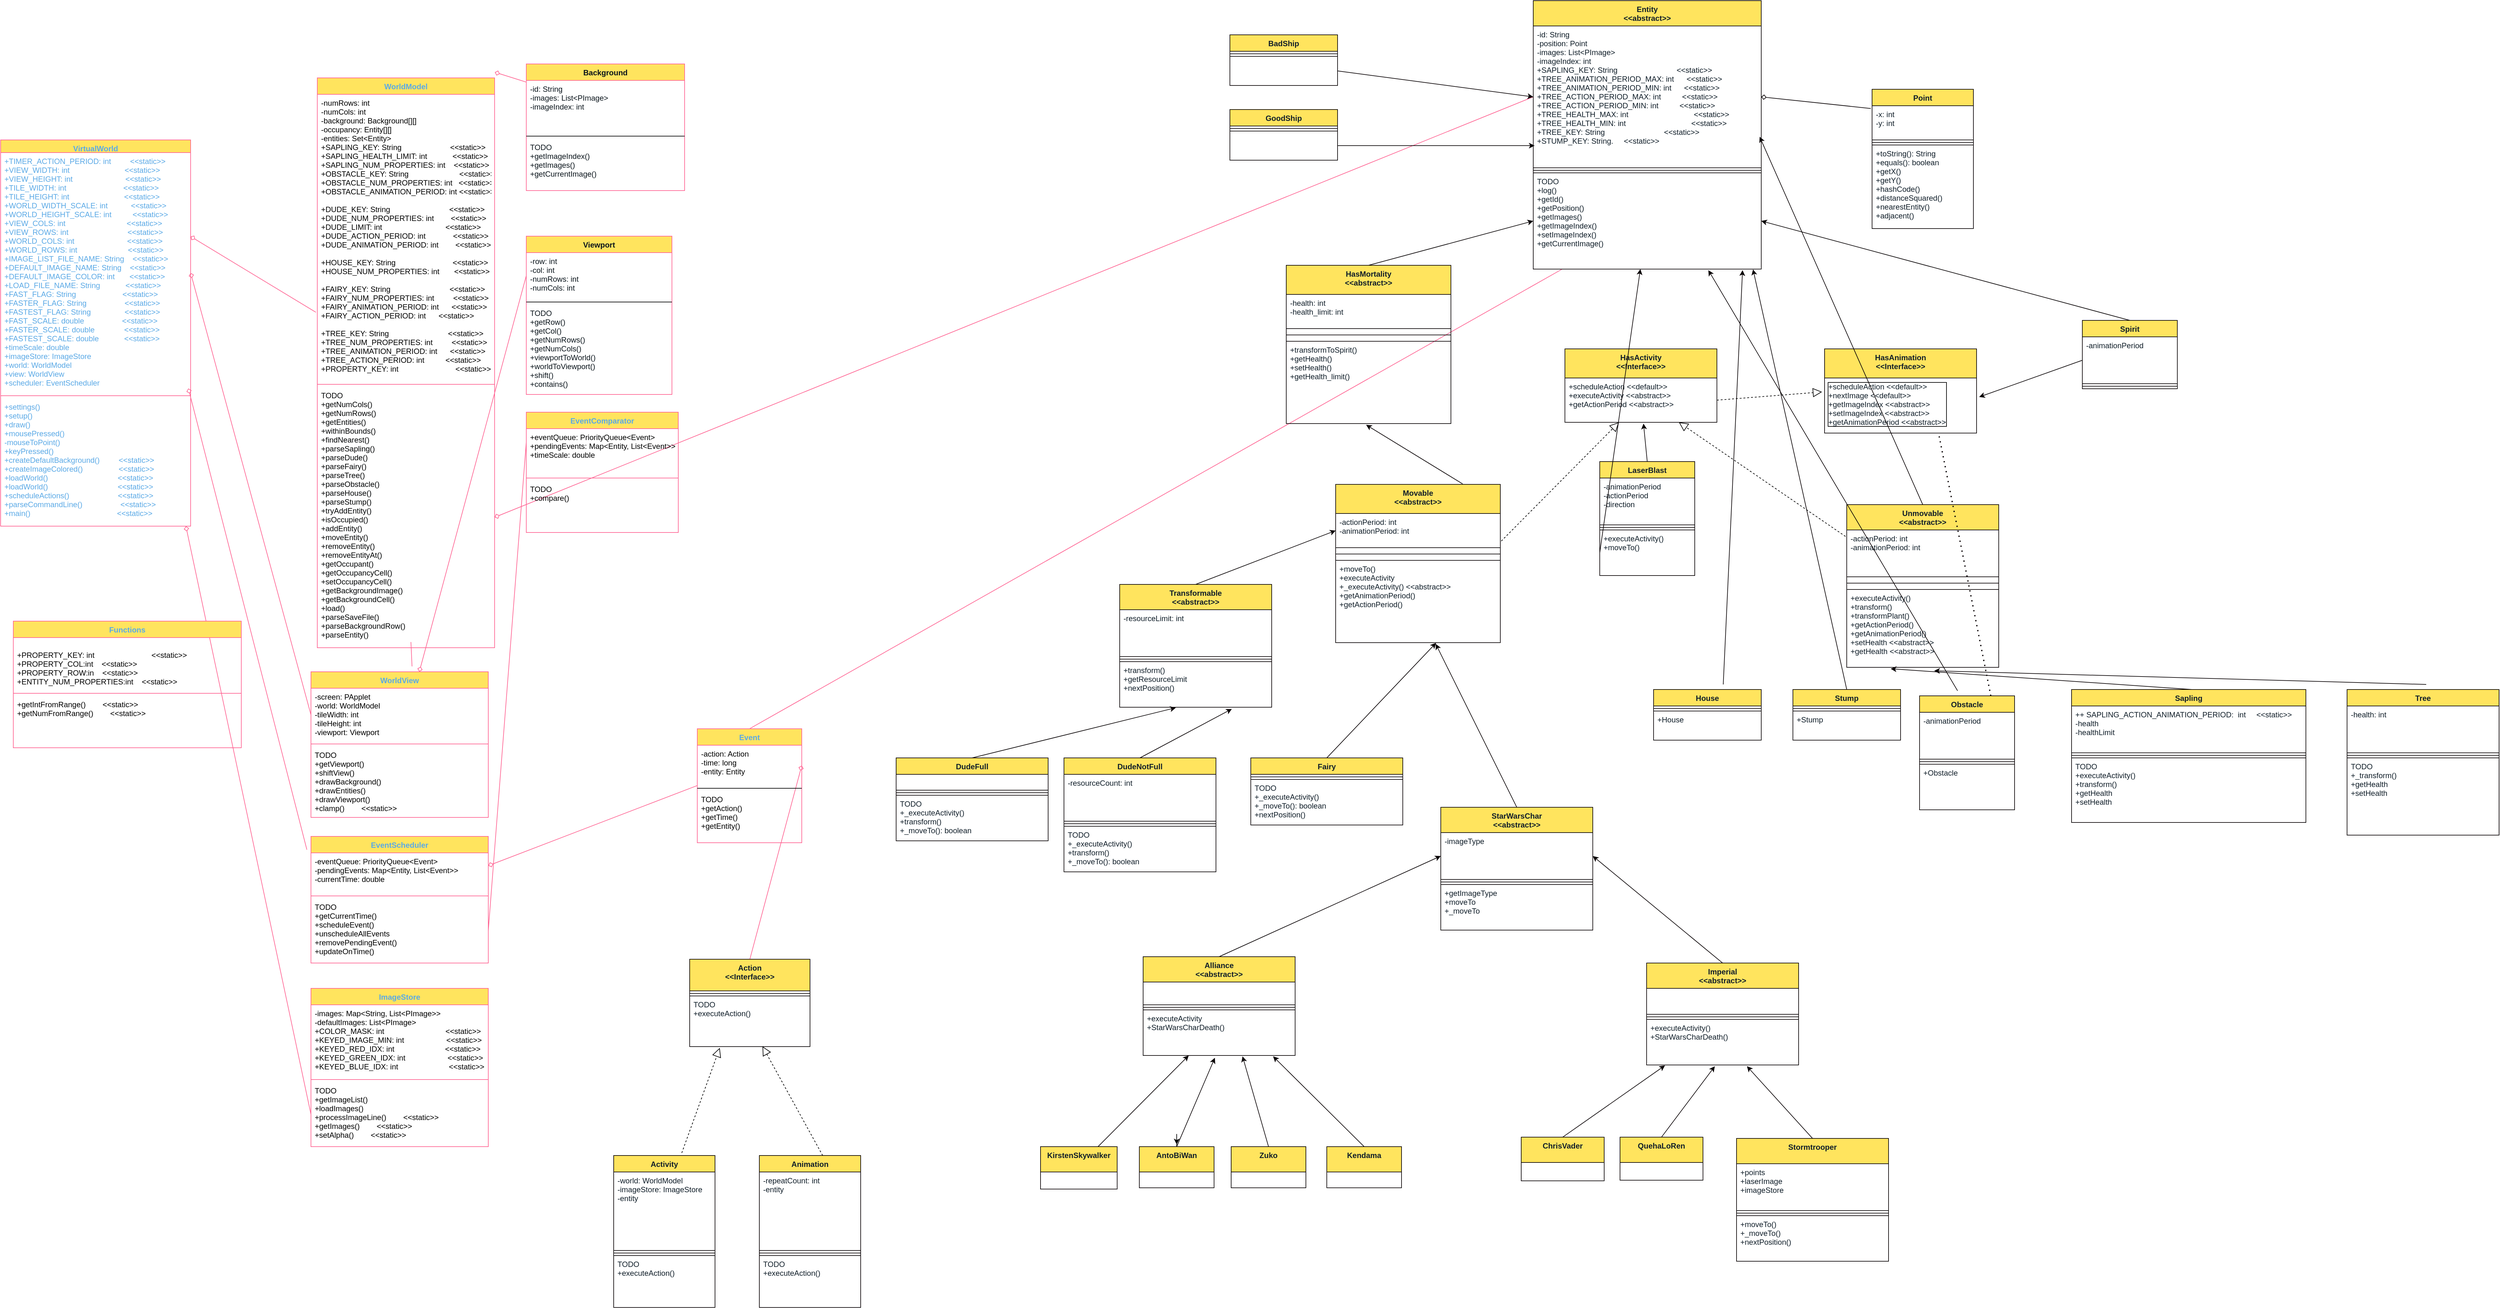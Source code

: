 <mxfile version="15.5.4" type="embed"><diagram id="Yo6Zvny2ZRX3JAPKxXua" name="Page 2"><mxGraphModel dx="1997" dy="2031" grid="0" gridSize="50" guides="1" tooltips="1" connect="1" arrows="1" fold="1" page="1" pageScale="1" pageWidth="850" pageHeight="1100" background="#FFFFFF" math="0" shadow="0"><root><mxCell id="0"/><mxCell id="1" parent="0"/><mxCell id="8I9pphBKhg92I5GMk5e_-31" value="" style="graphMlID=e0;endArrow=none;strokeColor=#FF6392;strokeWidth=1.0;startArrow=diamond;startFill=0;endFill=1;exitX=1;exitY=0.25;exitDx=0;exitDy=0;fontColor=#5AA9E6;entryX=-0.008;entryY=-0.286;entryDx=0;entryDy=0;entryPerimeter=0;" parent="1" source="8I9pphBKhg92I5GMk5e_-50" target="8I9pphBKhg92I5GMk5e_-57" edge="1"><mxGeometry relative="1" as="geometry"/></mxCell><mxCell id="8I9pphBKhg92I5GMk5e_-32" value="" style="graphMlID=e1;endArrow=none;strokeColor=#FF6392;strokeWidth=1.0;startArrow=diamond;startFill=0;endFill=1;exitX=1;exitY=0.5;exitDx=0;exitDy=0;fontColor=#5AA9E6;entryX=0;entryY=0.5;entryDx=0;entryDy=0;" parent="1" source="8I9pphBKhg92I5GMk5e_-51" target="8I9pphBKhg92I5GMk5e_-61" edge="1"><mxGeometry relative="1" as="geometry"/></mxCell><mxCell id="8I9pphBKhg92I5GMk5e_-33" value="" style="graphMlID=e2;endArrow=none;strokeColor=#FF6392;strokeWidth=1.0;startArrow=diamond;startFill=0;endFill=1;fontColor=#5AA9E6;entryX=0;entryY=0.25;entryDx=0;entryDy=0;" parent="1" source="8I9pphBKhg92I5GMk5e_-60" target="8I9pphBKhg92I5GMk5e_-89" edge="1"><mxGeometry relative="1" as="geometry"><mxPoint x="648" y="240" as="sourcePoint"/></mxGeometry></mxCell><mxCell id="8I9pphBKhg92I5GMk5e_-34" value="" style="graphMlID=e3;endArrow=none;strokeColor=#FF6392;strokeWidth=1.0;startArrow=diamond;startFill=0;endFill=1;exitX=0.988;exitY=-0.077;exitDx=0;exitDy=0;exitPerimeter=0;fontColor=#5AA9E6;entryX=-0.023;entryY=0.105;entryDx=0;entryDy=0;entryPerimeter=0;" parent="1" source="8I9pphBKhg92I5GMk5e_-53" target="8I9pphBKhg92I5GMk5e_-64" edge="1"><mxGeometry relative="1" as="geometry"><mxPoint x="840" y="580" as="targetPoint"/></mxGeometry></mxCell><mxCell id="8I9pphBKhg92I5GMk5e_-35" value="" style="graphMlID=e4;endArrow=none;strokeColor=#FF6392;strokeWidth=1.0;startArrow=diamond;startFill=0;endFill=1;exitX=0.975;exitY=1;exitDx=0;exitDy=0;exitPerimeter=0;fontColor=#5AA9E6;entryX=0;entryY=0.5;entryDx=0;entryDy=0;" parent="1" source="8I9pphBKhg92I5GMk5e_-53" target="8I9pphBKhg92I5GMk5e_-71" edge="1"><mxGeometry relative="1" as="geometry"/></mxCell><mxCell id="8I9pphBKhg92I5GMk5e_-36" value="" style="graphMlID=e5;endArrow=none;strokeColor=#FF6392;strokeWidth=1.0;startArrow=diamond;startFill=0;endFill=1;fontColor=#5AA9E6;exitX=1.001;exitY=-0.077;exitDx=0;exitDy=0;exitPerimeter=0;" parent="1" source="8I9pphBKhg92I5GMk5e_-55" target="8I9pphBKhg92I5GMk5e_-82" edge="1"><mxGeometry relative="1" as="geometry"/></mxCell><mxCell id="8I9pphBKhg92I5GMk5e_-37" value="" style="graphMlID=e6;endArrow=none;strokeColor=#FF6392;strokeWidth=1.0;startArrow=diamond;startFill=0;endFill=1;fontColor=#5AA9E6;" parent="1" source="8I9pphBKhg92I5GMk5e_-64" target="8I9pphBKhg92I5GMk5e_-97" edge="1"><mxGeometry relative="1" as="geometry"/></mxCell><mxCell id="8I9pphBKhg92I5GMk5e_-38" value="" style="graphMlID=e7;endArrow=none;strokeColor=#FF6392;strokeWidth=1.0;startArrow=none;startFill=1;endFill=1;fontColor=#5AA9E6;entryX=0;entryY=0.25;entryDx=0;entryDy=0;exitX=1;exitY=0.5;exitDx=0;exitDy=0;" parent="1" source="8I9pphBKhg92I5GMk5e_-67" target="8I9pphBKhg92I5GMk5e_-72" edge="1"><mxGeometry relative="1" as="geometry"/></mxCell><mxCell id="8I9pphBKhg92I5GMk5e_-39" value="" style="graphMlID=e8;endArrow=none;strokeColor=#FF6392;strokeWidth=1.0;startArrow=diamond;startFill=0;endFill=1;fontColor=#5AA9E6;exitX=1;exitY=0.5;exitDx=0;exitDy=0;entryX=0;entryY=0.5;entryDx=0;entryDy=0;" parent="1" source="8I9pphBKhg92I5GMk5e_-57" target="8I9pphBKhg92I5GMk5e_-86" edge="1"><mxGeometry relative="1" as="geometry"><mxPoint x="710" y="80" as="sourcePoint"/></mxGeometry></mxCell><mxCell id="8I9pphBKhg92I5GMk5e_-40" value="" style="graphMlID=e9;endArrow=none;strokeColor=#0A0406;strokeWidth=1.0;startArrow=diamond;startFill=0;endFill=1;fontColor=#101E29;exitX=1;exitY=0.5;exitDx=0;exitDy=0;entryX=-0.013;entryY=0.08;entryDx=0;entryDy=0;entryPerimeter=0;" parent="1" source="8I9pphBKhg92I5GMk5e_-86" target="8I9pphBKhg92I5GMk5e_-105" edge="1"><mxGeometry relative="1" as="geometry"/></mxCell><mxCell id="8I9pphBKhg92I5GMk5e_-42" value="" style="graphMlID=e11;endArrow=none;strokeColor=#FF6392;strokeWidth=1.0;startArrow=diamond;startFill=0;endFill=1;fontColor=#5AA9E6;exitX=1;exitY=0.5;exitDx=0;exitDy=0;entryX=0.5;entryY=0;entryDx=0;entryDy=0;" parent="1" source="8I9pphBKhg92I5GMk5e_-97" edge="1" target="8I9pphBKhg92I5GMk5e_-108"><mxGeometry relative="1" as="geometry"><mxPoint x="1232" y="1435" as="targetPoint"/></mxGeometry></mxCell><mxCell id="8I9pphBKhg92I5GMk5e_-44" value="" style="graphMlID=e13;endArrow=none;strokeColor=#FF6392;strokeWidth=1.0;startArrow=none;startFill=1;endFill=1;fontColor=#5AA9E6;entryX=0.528;entryY=0.978;entryDx=0;entryDy=0;entryPerimeter=0;exitX=0.57;exitY=-0.037;exitDx=0;exitDy=0;exitPerimeter=0;" parent="1" source="8I9pphBKhg92I5GMk5e_-60" target="8I9pphBKhg92I5GMk5e_-57" edge="1"><mxGeometry relative="1" as="geometry"/></mxCell><mxCell id="8I9pphBKhg92I5GMk5e_-45" value="" style="graphMlID=e14;endArrow=none;strokeColor=#FF6392;strokeWidth=1.0;startArrow=none;startFill=1;endFill=1;fontColor=#5AA9E6;exitX=0.5;exitY=0;exitDx=0;exitDy=0;" parent="1" source="8I9pphBKhg92I5GMk5e_-96" target="8I9pphBKhg92I5GMk5e_-88" edge="1"><mxGeometry relative="1" as="geometry"><mxPoint x="1177.699" y="279.661" as="targetPoint"/></mxGeometry></mxCell><mxCell id="8I9pphBKhg92I5GMk5e_-50" value="VirtualWorld" style="swimlane;fontStyle=1;align=center;verticalAlign=top;childLayout=stackLayout;horizontal=1;startSize=20;horizontalStack=0;resizeParent=1;resizeParentMax=0;resizeLast=0;collapsible=1;marginBottom=0;hachureGap=4;pointerEvents=0;fillColor=#FFE45E;strokeColor=#FF6392;fontColor=#5AA9E6;" parent="1" vertex="1"><mxGeometry x="20" y="150" width="300" height="610" as="geometry"/></mxCell><mxCell id="8I9pphBKhg92I5GMk5e_-51" value="+TIMER_ACTION_PERIOD: int         &lt;&lt;static&gt;&gt;&#10;+VIEW_WIDTH: int                          &lt;&lt;static&gt;&gt;&#10;+VIEW_HEIGHT: int                         &lt;&lt;static&gt;&gt;&#10;+TILE_WIDTH: int                           &lt;&lt;static&gt;&gt;&#10;+TILE_HEIGHT: int                          &lt;&lt;static&gt;&gt;&#10;+WORLD_WIDTH_SCALE: int           &lt;&lt;static&gt;&gt;&#10;+WORLD_HEIGHT_SCALE: int          &lt;&lt;static&gt;&gt;&#10;+VIEW_COLS: int                             &lt;&lt;static&gt;&gt;&#10;+VIEW_ROWS: int                            &lt;&lt;static&gt;&gt;&#10;+WORLD_COLS: int                         &lt;&lt;static&gt;&gt;&#10;+WORLD_ROWS: int                        &lt;&lt;static&gt;&gt;&#10;+IMAGE_LIST_FILE_NAME: String    &lt;&lt;static&gt;&gt;&#10;+DEFAULT_IMAGE_NAME: String    &lt;&lt;static&gt;&gt;&#10;+DEFAULT_IMAGE_COLOR: int       &lt;&lt;static&gt;&gt;&#10;+LOAD_FILE_NAME: String            &lt;&lt;static&gt;&gt;&#10;+FAST_FLAG: String                      &lt;&lt;static&gt;&gt;&#10;+FASTER_FLAG: String                  &lt;&lt;static&gt;&gt;&#10;+FASTEST_FLAG: String                &lt;&lt;static&gt;&gt;&#10;+FAST_SCALE: double                  &lt;&lt;static&gt;&gt;&#10;+FASTER_SCALE: double              &lt;&lt;static&gt;&gt;&#10;+FASTEST_SCALE: double            &lt;&lt;static&gt;&gt;&#10;+timeScale: double&#10;+imageStore: ImageStore&#10;+world: WorldModel&#10;+view: WorldView&#10;+scheduler: EventScheduler" style="text;strokeColor=none;fillColor=none;align=left;verticalAlign=top;spacingLeft=4;spacingRight=4;overflow=hidden;rotatable=0;points=[[0,0.5],[1,0.5]];portConstraint=eastwest;fontColor=#5AA9E6;" parent="8I9pphBKhg92I5GMk5e_-50" vertex="1"><mxGeometry y="20" width="300" height="380" as="geometry"/></mxCell><mxCell id="8I9pphBKhg92I5GMk5e_-52" value="" style="line;strokeWidth=1;fillColor=none;align=left;verticalAlign=middle;spacingTop=-1;spacingLeft=3;spacingRight=3;rotatable=0;labelPosition=right;points=[];portConstraint=eastwest;strokeColor=#FF6392;fontColor=#5AA9E6;" parent="8I9pphBKhg92I5GMk5e_-50" vertex="1"><mxGeometry y="400" width="300" height="8" as="geometry"/></mxCell><mxCell id="8I9pphBKhg92I5GMk5e_-53" value="+settings()&#10;+setup()&#10;+draw()&#10;+mousePressed()&#10;-mouseToPoint()&#10;+keyPressed()&#10;+createDefaultBackground()         &lt;&lt;static&gt;&gt;&#10;+createImageColored()                 &lt;&lt;static&gt;&gt;&#10;+loadWorld()                                 &lt;&lt;static&gt;&gt;&#10;+loadWorld()                                 &lt;&lt;static&gt;&gt;&#10;+scheduleActions()                       &lt;&lt;static&gt;&gt;&#10;+parseCommandLine()                  &lt;&lt;static&gt;&gt;&#10;+main()                                         &lt;&lt;static&gt;&gt;" style="text;strokeColor=none;fillColor=none;align=left;verticalAlign=top;spacingLeft=4;spacingRight=4;overflow=hidden;rotatable=0;points=[[0,0.5],[1,0.5]];portConstraint=eastwest;fontColor=#5AA9E6;" parent="8I9pphBKhg92I5GMk5e_-50" vertex="1"><mxGeometry y="408" width="300" height="202" as="geometry"/></mxCell><mxCell id="8I9pphBKhg92I5GMk5e_-54" value="WorldModel" style="swimlane;fontStyle=1;align=center;verticalAlign=top;childLayout=stackLayout;horizontal=1;startSize=26;horizontalStack=0;resizeParent=1;resizeParentMax=0;resizeLast=0;collapsible=1;marginBottom=0;hachureGap=4;pointerEvents=0;sketch=0;fontColor=#5AA9E6;strokeColor=#FF6392;fillColor=#FFE45E;" parent="1" vertex="1"><mxGeometry x="520" y="52.03" width="280" height="900" as="geometry"/></mxCell><mxCell id="8I9pphBKhg92I5GMk5e_-55" value="-numRows: int&#10;-numCols: int&#10;-background: Background[][]&#10;-occupancy: Entity[][]&#10;-entities: Set&lt;Entity&gt;&#10;+SAPLING_KEY: String                       &lt;&lt;static&gt;&gt;&#10;+SAPLING_HEALTH_LIMIT: int            &lt;&lt;static&gt;&gt;&#10;+SAPLING_NUM_PROPERTIES: int    &lt;&lt;static&gt;&gt;&#10;+OBSTACLE_KEY: String                        &lt;&lt;static&gt;&gt;&#10;+OBSTACLE_NUM_PROPERTIES: int   &lt;&lt;static&gt;&gt;&#10;+OBSTACLE_ANIMATION_PERIOD: int &lt;&lt;static&gt;&gt;&#10;&#10;+DUDE_KEY: String                            &lt;&lt;static&gt;&gt;&#10;+DUDE_NUM_PROPERTIES: int        &lt;&lt;static&gt;&gt;&#10;+DUDE_LIMIT: int                              &lt;&lt;static&gt;&gt;&#10;+DUDE_ACTION_PERIOD: int             &lt;&lt;static&gt;&gt;&#10;+DUDE_ANIMATION_PERIOD: int        &lt;&lt;static&gt;&gt;&#10;&#10;+HOUSE_KEY: String                           &lt;&lt;static&gt;&gt;&#10;+HOUSE_NUM_PROPERTIES: int       &lt;&lt;static&gt;&gt;&#10;&#10;+FAIRY_KEY: String                            &lt;&lt;static&gt;&gt;&#10;+FAIRY_NUM_PROPERTIES: int         &lt;&lt;static&gt;&gt;&#10;+FAIRY_ANIMATION_PERIOD: int      &lt;&lt;static&gt;&gt;&#10;+FAIRY_ACTION_PERIOD: int      &lt;&lt;static&gt;&gt;&#10;&#10;+TREE_KEY: String                            &lt;&lt;static&gt;&gt;&#10;+TREE_NUM_PROPERTIES: int         &lt;&lt;static&gt;&gt;&#10;+TREE_ANIMATION_PERIOD: int      &lt;&lt;static&gt;&gt;&#10;+TREE_ACTION_PERIOD: int          &lt;&lt;static&gt;&gt;&#10;+PROPERTY_KEY: int                           &lt;&lt;static&gt;&gt;&#10;&#10;&#10;&#10;&#10;" style="text;strokeColor=none;fillColor=none;align=left;verticalAlign=top;spacingLeft=4;spacingRight=4;overflow=hidden;rotatable=0;points=[[0,0.5],[1,0.5]];portConstraint=eastwest;fontColor=#000000;" parent="8I9pphBKhg92I5GMk5e_-54" vertex="1"><mxGeometry y="26" width="280" height="454" as="geometry"/></mxCell><mxCell id="8I9pphBKhg92I5GMk5e_-56" value="" style="line;strokeWidth=1;fillColor=none;align=left;verticalAlign=middle;spacingTop=-1;spacingLeft=3;spacingRight=3;rotatable=0;labelPosition=right;points=[];portConstraint=eastwest;strokeColor=#FF6392;fontColor=#5AA9E6;" parent="8I9pphBKhg92I5GMk5e_-54" vertex="1"><mxGeometry y="480" width="280" height="8" as="geometry"/></mxCell><mxCell id="8I9pphBKhg92I5GMk5e_-57" value="TODO&#10;+getNumCols()&#10;+getNumRows()&#10;+getEntities()&#10;+withinBounds()&#10;+findNearest()&#10;+parseSapling()&#10;+parseDude()&#10;+parseFairy()&#10;+parseTree()&#10;+parseObstacle()&#10;+parseHouse()&#10;+parseStump()&#10;+tryAddEntity()&#10;+isOccupied()&#10;+addEntity()&#10;+moveEntity()&#10;+removeEntity()&#10;+removeEntityAt()&#10;+getOccupant()&#10;+getOccupancyCell()&#10;+setOccupancyCell()&#10;+getBackgroundImage()&#10;+getBackgroundCell()&#10;+load()&#10;+parseSaveFile()&#10;+parseBackgroundRow()&#10;+parseEntity()" style="text;strokeColor=none;fillColor=none;align=left;verticalAlign=top;spacingLeft=4;spacingRight=4;overflow=hidden;rotatable=0;points=[[0,0.5],[1,0.5]];portConstraint=eastwest;fontColor=#020405;" parent="8I9pphBKhg92I5GMk5e_-54" vertex="1"><mxGeometry y="488" width="280" height="412" as="geometry"/></mxCell><mxCell id="8I9pphBKhg92I5GMk5e_-60" value="WorldView" style="swimlane;fontStyle=1;align=center;verticalAlign=top;childLayout=stackLayout;horizontal=1;startSize=26;horizontalStack=0;resizeParent=1;resizeParentMax=0;resizeLast=0;collapsible=1;marginBottom=0;hachureGap=4;pointerEvents=0;sketch=0;fontColor=#5AA9E6;strokeColor=#FF6392;fillColor=#FFE45E;" parent="1" vertex="1"><mxGeometry x="510" y="990" width="280" height="230" as="geometry"/></mxCell><mxCell id="8I9pphBKhg92I5GMk5e_-61" value="-screen: PApplet&#10;-world: WorldModel&#10;-tileWidth: int&#10;-tileHeight: int&#10;-viewport: Viewport" style="text;strokeColor=none;fillColor=none;align=left;verticalAlign=top;spacingLeft=4;spacingRight=4;overflow=hidden;rotatable=0;points=[[0,0.5],[1,0.5]];portConstraint=eastwest;fontColor=#000000;" parent="8I9pphBKhg92I5GMk5e_-60" vertex="1"><mxGeometry y="26" width="280" height="84" as="geometry"/></mxCell><mxCell id="8I9pphBKhg92I5GMk5e_-62" value="" style="line;strokeWidth=1;fillColor=none;align=left;verticalAlign=middle;spacingTop=-1;spacingLeft=3;spacingRight=3;rotatable=0;labelPosition=right;points=[];portConstraint=eastwest;strokeColor=#FF6392;fontColor=#5AA9E6;" parent="8I9pphBKhg92I5GMk5e_-60" vertex="1"><mxGeometry y="110" width="280" height="8" as="geometry"/></mxCell><mxCell id="8I9pphBKhg92I5GMk5e_-63" value="TODO&#10;+getViewport()&#10;+shiftView()&#10;+drawBackground()&#10;+drawEntities()&#10;+drawViewport()&#10;+clamp()        &lt;&lt;static&gt;&gt;" style="text;strokeColor=none;fillColor=none;align=left;verticalAlign=top;spacingLeft=4;spacingRight=4;overflow=hidden;rotatable=0;points=[[0,0.5],[1,0.5]];portConstraint=eastwest;fontColor=#000000;" parent="8I9pphBKhg92I5GMk5e_-60" vertex="1"><mxGeometry y="118" width="280" height="112" as="geometry"/></mxCell><mxCell id="8I9pphBKhg92I5GMk5e_-64" value="EventScheduler" style="swimlane;fontStyle=1;align=center;verticalAlign=top;childLayout=stackLayout;horizontal=1;startSize=26;horizontalStack=0;resizeParent=1;resizeParentMax=0;resizeLast=0;collapsible=1;marginBottom=0;hachureGap=4;pointerEvents=0;sketch=0;fontColor=#5AA9E6;strokeColor=#FF6392;fillColor=#FFE45E;" parent="1" vertex="1"><mxGeometry x="510" y="1250" width="280" height="200" as="geometry"/></mxCell><mxCell id="8I9pphBKhg92I5GMk5e_-65" value="-eventQueue: PriorityQueue&lt;Event&gt;&#10;-pendingEvents: Map&lt;Entity, List&lt;Event&gt;&gt;&#10;-currentTime: double" style="text;strokeColor=none;fillColor=none;align=left;verticalAlign=top;spacingLeft=4;spacingRight=4;overflow=hidden;rotatable=0;points=[[0,0.5],[1,0.5]];portConstraint=eastwest;fontColor=#000000;" parent="8I9pphBKhg92I5GMk5e_-64" vertex="1"><mxGeometry y="26" width="280" height="64" as="geometry"/></mxCell><mxCell id="8I9pphBKhg92I5GMk5e_-66" value="" style="line;strokeWidth=1;fillColor=none;align=left;verticalAlign=middle;spacingTop=-1;spacingLeft=3;spacingRight=3;rotatable=0;labelPosition=right;points=[];portConstraint=eastwest;strokeColor=#FF6392;fontColor=#5AA9E6;" parent="8I9pphBKhg92I5GMk5e_-64" vertex="1"><mxGeometry y="90" width="280" height="8" as="geometry"/></mxCell><mxCell id="8I9pphBKhg92I5GMk5e_-67" value="TODO&#10;+getCurrentTime()&#10;+scheduleEvent()&#10;+unscheduleAllEvents&#10;+removePendingEvent()&#10;+updateOnTime()" style="text;strokeColor=none;fillColor=none;align=left;verticalAlign=top;spacingLeft=4;spacingRight=4;overflow=hidden;rotatable=0;points=[[0,0.5],[1,0.5]];portConstraint=eastwest;fontColor=#000000;" parent="8I9pphBKhg92I5GMk5e_-64" vertex="1"><mxGeometry y="98" width="280" height="102" as="geometry"/></mxCell><mxCell id="8I9pphBKhg92I5GMk5e_-68" value="ImageStore" style="swimlane;fontStyle=1;align=center;verticalAlign=top;childLayout=stackLayout;horizontal=1;startSize=26;horizontalStack=0;resizeParent=1;resizeParentMax=0;resizeLast=0;collapsible=1;marginBottom=0;hachureGap=4;pointerEvents=0;sketch=0;fontColor=#5AA9E6;strokeColor=#FF6392;fillColor=#FFE45E;" parent="1" vertex="1"><mxGeometry x="510" y="1490" width="280" height="250" as="geometry"/></mxCell><mxCell id="8I9pphBKhg92I5GMk5e_-69" value="-images: Map&lt;String, List&lt;PImage&gt;&gt;&#10;-defaultImages: List&lt;PImage&gt;&#10;+COLOR_MASK: int                             &lt;&lt;static&gt;&gt;&#10;+KEYED_IMAGE_MIN: int                    &lt;&lt;static&gt;&gt;&#10;+KEYED_RED_IDX: int                        &lt;&lt;static&gt;&gt;&#10;+KEYED_GREEN_IDX: int                    &lt;&lt;static&gt;&gt;&#10;+KEYED_BLUE_IDX: int                        &lt;&lt;static&gt;&gt;&#10;" style="text;strokeColor=none;fillColor=none;align=left;verticalAlign=top;spacingLeft=4;spacingRight=4;overflow=hidden;rotatable=0;points=[[0,0.5],[1,0.5]];portConstraint=eastwest;fontColor=#000000;" parent="8I9pphBKhg92I5GMk5e_-68" vertex="1"><mxGeometry y="26" width="280" height="114" as="geometry"/></mxCell><mxCell id="8I9pphBKhg92I5GMk5e_-70" value="" style="line;strokeWidth=1;fillColor=none;align=left;verticalAlign=middle;spacingTop=-1;spacingLeft=3;spacingRight=3;rotatable=0;labelPosition=right;points=[];portConstraint=eastwest;strokeColor=#FF6392;fontColor=#5AA9E6;" parent="8I9pphBKhg92I5GMk5e_-68" vertex="1"><mxGeometry y="140" width="280" height="8" as="geometry"/></mxCell><mxCell id="8I9pphBKhg92I5GMk5e_-71" value="TODO&#10;+getImageList()&#10;+loadImages()&#10;+processImageLine()        &lt;&lt;static&gt;&gt;&#10;+getImages()        &lt;&lt;static&gt;&gt;&#10;+setAlpha()        &lt;&lt;static&gt;&gt;&#10;" style="text;strokeColor=none;fillColor=none;align=left;verticalAlign=top;spacingLeft=4;spacingRight=4;overflow=hidden;rotatable=0;points=[[0,0.5],[1,0.5]];portConstraint=eastwest;fontColor=#000000;" parent="8I9pphBKhg92I5GMk5e_-68" vertex="1"><mxGeometry y="148" width="280" height="102" as="geometry"/></mxCell><mxCell id="8I9pphBKhg92I5GMk5e_-72" value="EventComparator" style="swimlane;fontStyle=1;align=center;verticalAlign=top;childLayout=stackLayout;horizontal=1;startSize=26;horizontalStack=0;resizeParent=1;resizeParentMax=0;resizeLast=0;collapsible=1;marginBottom=0;hachureGap=4;pointerEvents=0;sketch=0;fontColor=#5AA9E6;strokeColor=#FF6392;fillColor=#FFE45E;" parent="1" vertex="1"><mxGeometry x="850" y="580" width="240" height="190" as="geometry"/></mxCell><mxCell id="8I9pphBKhg92I5GMk5e_-73" value="+eventQueue: PriorityQueue&lt;Event&gt;&#10;+pendingEvents: Map&lt;Entity, List&lt;Event&gt;&gt;&#10;+timeScale: double" style="text;strokeColor=none;fillColor=none;align=left;verticalAlign=top;spacingLeft=4;spacingRight=4;overflow=hidden;rotatable=0;points=[[0,0.5],[1,0.5]];portConstraint=eastwest;fontColor=#000000;" parent="8I9pphBKhg92I5GMk5e_-72" vertex="1"><mxGeometry y="26" width="240" height="74" as="geometry"/></mxCell><mxCell id="8I9pphBKhg92I5GMk5e_-74" value="" style="line;strokeWidth=1;fillColor=none;align=left;verticalAlign=middle;spacingTop=-1;spacingLeft=3;spacingRight=3;rotatable=0;labelPosition=right;points=[];portConstraint=eastwest;strokeColor=#FF6392;fontColor=#5AA9E6;" parent="8I9pphBKhg92I5GMk5e_-72" vertex="1"><mxGeometry y="100" width="240" height="8" as="geometry"/></mxCell><mxCell id="8I9pphBKhg92I5GMk5e_-75" value="TODO&#10;+compare()" style="text;strokeColor=none;fillColor=none;align=left;verticalAlign=top;spacingLeft=4;spacingRight=4;overflow=hidden;rotatable=0;points=[[0,0.5],[1,0.5]];portConstraint=eastwest;fontColor=#000000;" parent="8I9pphBKhg92I5GMk5e_-72" vertex="1"><mxGeometry y="108" width="240" height="82" as="geometry"/></mxCell><mxCell id="8I9pphBKhg92I5GMk5e_-77" value="Functions" style="swimlane;fontStyle=1;align=center;verticalAlign=top;childLayout=stackLayout;horizontal=1;startSize=26;horizontalStack=0;resizeParent=1;resizeParentMax=0;resizeLast=0;collapsible=1;marginBottom=0;hachureGap=4;pointerEvents=0;sketch=0;fontColor=#5AA9E6;strokeColor=#FF6392;fillColor=#FFE45E;" parent="1" vertex="1"><mxGeometry x="40.0" y="910" width="360" height="200" as="geometry"/></mxCell><mxCell id="8I9pphBKhg92I5GMk5e_-78" value="&#10;+PROPERTY_KEY: int                           &lt;&lt;static&gt;&gt;&#10;+PROPERTY_COL:int    &lt;&lt;static&gt;&gt;&#10;+PROPERTY_ROW:in    &lt;&lt;static&gt;&gt;&#10;+ENTITY_NUM_PROPERTIES:int    &lt;&lt;static&gt;&gt;&#10;" style="text;strokeColor=none;fillColor=none;align=left;verticalAlign=top;spacingLeft=4;spacingRight=4;overflow=hidden;rotatable=0;points=[[0,0.5],[1,0.5]];portConstraint=eastwest;fontColor=#000000;" parent="8I9pphBKhg92I5GMk5e_-77" vertex="1"><mxGeometry y="26" width="360" height="84" as="geometry"/></mxCell><mxCell id="8I9pphBKhg92I5GMk5e_-79" value="" style="line;strokeWidth=1;fillColor=none;align=left;verticalAlign=middle;spacingTop=-1;spacingLeft=3;spacingRight=3;rotatable=0;labelPosition=right;points=[];portConstraint=eastwest;strokeColor=#FF6392;fontColor=#5AA9E6;" parent="8I9pphBKhg92I5GMk5e_-77" vertex="1"><mxGeometry y="110" width="360" height="8" as="geometry"/></mxCell><mxCell id="8I9pphBKhg92I5GMk5e_-80" value="+getIntFromRange()        &lt;&lt;static&gt;&gt; &#10;+getNumFromRange()        &lt;&lt;static&gt;&gt;" style="text;strokeColor=none;fillColor=none;align=left;verticalAlign=top;spacingLeft=4;spacingRight=4;overflow=hidden;rotatable=0;points=[[0,0.5],[1,0.5]];portConstraint=eastwest;fontColor=#000000;" parent="8I9pphBKhg92I5GMk5e_-77" vertex="1"><mxGeometry y="118" width="360" height="82" as="geometry"/></mxCell><mxCell id="8I9pphBKhg92I5GMk5e_-81" value="Background" style="swimlane;fontStyle=1;align=center;verticalAlign=top;childLayout=stackLayout;horizontal=1;startSize=26;horizontalStack=0;resizeParent=1;resizeParentMax=0;resizeLast=0;collapsible=1;marginBottom=0;hachureGap=4;pointerEvents=0;sketch=0;fontColor=#0B151C;strokeColor=#FF6392;fillColor=#FFE45E;" parent="1" vertex="1"><mxGeometry x="850" y="30" width="250" height="200" as="geometry"/></mxCell><mxCell id="8I9pphBKhg92I5GMk5e_-82" value="-id: String&#10;-images: List&lt;PImage&gt;&#10;-imageIndex: int" style="text;strokeColor=none;fillColor=none;align=left;verticalAlign=top;spacingLeft=4;spacingRight=4;overflow=hidden;rotatable=0;points=[[0,0.5],[1,0.5]];portConstraint=eastwest;fontColor=#0B151C;" parent="8I9pphBKhg92I5GMk5e_-81" vertex="1"><mxGeometry y="26" width="250" height="84" as="geometry"/></mxCell><mxCell id="8I9pphBKhg92I5GMk5e_-83" value="" style="line;strokeWidth=1;fillColor=none;align=left;verticalAlign=middle;spacingTop=-1;spacingLeft=3;spacingRight=3;rotatable=0;labelPosition=right;points=[];portConstraint=eastwest;fontColor=#0B151C;" parent="8I9pphBKhg92I5GMk5e_-81" vertex="1"><mxGeometry y="110" width="250" height="8" as="geometry"/></mxCell><mxCell id="8I9pphBKhg92I5GMk5e_-84" value="TODO&#10;+getImageIndex()&#10;+getImages()&#10;+getCurrentImage()    " style="text;strokeColor=none;fillColor=none;align=left;verticalAlign=top;spacingLeft=4;spacingRight=4;overflow=hidden;rotatable=0;points=[[0,0.5],[1,0.5]];portConstraint=eastwest;fontColor=#0B151C;" parent="8I9pphBKhg92I5GMk5e_-81" vertex="1"><mxGeometry y="118" width="250" height="82" as="geometry"/></mxCell><mxCell id="8I9pphBKhg92I5GMk5e_-85" value="Entity&#10;&lt;&lt;abstract&gt;&gt;" style="swimlane;fontStyle=1;align=center;verticalAlign=top;childLayout=stackLayout;horizontal=1;startSize=40;horizontalStack=0;resizeParent=1;resizeParentMax=0;resizeLast=0;collapsible=1;marginBottom=0;hachureGap=4;pointerEvents=0;sketch=0;fontColor=#101E29;strokeColor=#0A0406;fillColor=#FFE45E;" parent="1" vertex="1"><mxGeometry x="2440" y="-70" width="360" height="424" as="geometry"/></mxCell><mxCell id="8I9pphBKhg92I5GMk5e_-86" value="-id: String&#10;-position: Point&#10;-images: List&lt;PImage&gt;&#10;-imageIndex: int&#10;+SAPLING_KEY: String                            &lt;&lt;static&gt;&gt;&#10;+TREE_ANIMATION_PERIOD_MAX: int      &lt;&lt;static&gt;&gt;&#10;+TREE_ANIMATION_PERIOD_MIN: int      &lt;&lt;static&gt;&gt;&#10;+TREE_ACTION_PERIOD_MAX: int          &lt;&lt;static&gt;&gt;&#10;+TREE_ACTION_PERIOD_MIN: int          &lt;&lt;static&gt;&gt;&#10;+TREE_HEALTH_MAX: int                               &lt;&lt;static&gt;&gt;&#10;+TREE_HEALTH_MIN: int                               &lt;&lt;static&gt;&gt;&#10;+TREE_KEY: String                            &lt;&lt;static&gt;&gt;&#10;+STUMP_KEY: String.     &lt;&lt;static&gt;&gt;&#10;" style="text;strokeColor=#0A0406;fillColor=none;align=left;verticalAlign=top;spacingLeft=4;spacingRight=4;overflow=hidden;rotatable=0;points=[[0,0.5],[1,0.5]];portConstraint=eastwest;fontColor=#101E29;" parent="8I9pphBKhg92I5GMk5e_-85" vertex="1"><mxGeometry y="40" width="360" height="224" as="geometry"/></mxCell><mxCell id="8I9pphBKhg92I5GMk5e_-87" value="" style="line;strokeWidth=1;fillColor=none;align=left;verticalAlign=middle;spacingTop=-1;spacingLeft=3;spacingRight=3;rotatable=0;labelPosition=right;points=[];portConstraint=eastwest;fontColor=#101E29;strokeColor=#0A0406;" parent="8I9pphBKhg92I5GMk5e_-85" vertex="1"><mxGeometry y="264" width="360" height="8" as="geometry"/></mxCell><mxCell id="8I9pphBKhg92I5GMk5e_-88" value="TODO&#10;+log()&#10;+getId()&#10;+getPosition()&#10;+getImages()&#10;+getImageIndex()&#10;+setImageIndex()&#10;+getCurrentImage()         &#10;    &#10;&#10;" style="text;strokeColor=#0A0406;fillColor=none;align=left;verticalAlign=top;spacingLeft=4;spacingRight=4;overflow=hidden;rotatable=0;points=[[0,0.5],[1,0.5]];portConstraint=eastwest;fontColor=#101E29;" parent="8I9pphBKhg92I5GMk5e_-85" vertex="1"><mxGeometry y="272" width="360" height="152" as="geometry"/></mxCell><mxCell id="8I9pphBKhg92I5GMk5e_-89" value="Viewport" style="swimlane;fontStyle=1;align=center;verticalAlign=top;childLayout=stackLayout;horizontal=1;startSize=26;horizontalStack=0;resizeParent=1;resizeParentMax=0;resizeLast=0;collapsible=1;marginBottom=0;hachureGap=4;pointerEvents=0;sketch=0;fontColor=#0B151C;strokeColor=#FF6392;fillColor=#FFE45E;" parent="1" vertex="1"><mxGeometry x="850" y="302.04" width="230" height="250" as="geometry"/></mxCell><mxCell id="8I9pphBKhg92I5GMk5e_-90" value="-row: int&#10;-col: int&#10;-numRows: int&#10;-numCols: int&#10;" style="text;strokeColor=none;fillColor=none;align=left;verticalAlign=top;spacingLeft=4;spacingRight=4;overflow=hidden;rotatable=0;points=[[0,0.5],[1,0.5]];portConstraint=eastwest;fontColor=#0B151C;" parent="8I9pphBKhg92I5GMk5e_-89" vertex="1"><mxGeometry y="26" width="230" height="74" as="geometry"/></mxCell><mxCell id="8I9pphBKhg92I5GMk5e_-91" value="" style="line;strokeWidth=1;fillColor=none;align=left;verticalAlign=middle;spacingTop=-1;spacingLeft=3;spacingRight=3;rotatable=0;labelPosition=right;points=[];portConstraint=eastwest;fontColor=#0B151C;" parent="8I9pphBKhg92I5GMk5e_-89" vertex="1"><mxGeometry y="100" width="230" height="8" as="geometry"/></mxCell><mxCell id="8I9pphBKhg92I5GMk5e_-92" value="TODO&#10;+getRow()&#10;+getCol()&#10;+getNumRows()&#10;+getNumCols()&#10;+viewportToWorld()&#10;+worldToViewport()&#10;+shift()&#10;+contains()" style="text;strokeColor=none;fillColor=none;align=left;verticalAlign=top;spacingLeft=4;spacingRight=4;overflow=hidden;rotatable=0;points=[[0,0.5],[1,0.5]];portConstraint=eastwest;fontColor=#0B151C;" parent="8I9pphBKhg92I5GMk5e_-89" vertex="1"><mxGeometry y="108" width="230" height="142" as="geometry"/></mxCell><mxCell id="8I9pphBKhg92I5GMk5e_-96" value="Event" style="swimlane;fontStyle=1;align=center;verticalAlign=top;childLayout=stackLayout;horizontal=1;startSize=26;horizontalStack=0;resizeParent=1;resizeParentMax=0;resizeLast=0;collapsible=1;marginBottom=0;hachureGap=4;pointerEvents=0;sketch=0;fontColor=#5AA9E6;strokeColor=#FF6392;fillColor=#FFE45E;" parent="1" vertex="1"><mxGeometry x="1120" y="1080" width="165" height="180" as="geometry"/></mxCell><mxCell id="8I9pphBKhg92I5GMk5e_-97" value="-action: Action&#10;-time: long&#10;-entity: Entity" style="text;strokeColor=none;fillColor=none;align=left;verticalAlign=top;spacingLeft=4;spacingRight=4;overflow=hidden;rotatable=0;points=[[0,0.5],[1,0.5]];portConstraint=eastwest;" parent="8I9pphBKhg92I5GMk5e_-96" vertex="1"><mxGeometry y="26" width="165" height="64" as="geometry"/></mxCell><mxCell id="8I9pphBKhg92I5GMk5e_-98" value="" style="line;strokeWidth=1;fillColor=none;align=left;verticalAlign=middle;spacingTop=-1;spacingLeft=3;spacingRight=3;rotatable=0;labelPosition=right;points=[];portConstraint=eastwest;" parent="8I9pphBKhg92I5GMk5e_-96" vertex="1"><mxGeometry y="90" width="165" height="8" as="geometry"/></mxCell><mxCell id="8I9pphBKhg92I5GMk5e_-99" value="TODO&#10;+getAction()&#10;+getTime()&#10;+getEntity()&#10;" style="text;strokeColor=none;fillColor=none;align=left;verticalAlign=top;spacingLeft=4;spacingRight=4;overflow=hidden;rotatable=0;points=[[0,0.5],[1,0.5]];portConstraint=eastwest;" parent="8I9pphBKhg92I5GMk5e_-96" vertex="1"><mxGeometry y="98" width="165" height="82" as="geometry"/></mxCell><mxCell id="8I9pphBKhg92I5GMk5e_-104" value="Point" style="swimlane;fontStyle=1;align=center;verticalAlign=top;childLayout=stackLayout;horizontal=1;startSize=26;horizontalStack=0;resizeParent=1;resizeParentMax=0;resizeLast=0;collapsible=1;marginBottom=0;hachureGap=4;pointerEvents=0;sketch=0;fontColor=#101E29;strokeColor=#0A0406;fillColor=#FFE45E;" parent="1" vertex="1"><mxGeometry x="2975" y="70" width="160" height="220" as="geometry"/></mxCell><mxCell id="8I9pphBKhg92I5GMk5e_-105" value="-x: int&#10;-y: int" style="text;strokeColor=#0A0406;fillColor=none;align=left;verticalAlign=top;spacingLeft=4;spacingRight=4;overflow=hidden;rotatable=0;points=[[0,0.5],[1,0.5]];portConstraint=eastwest;fontColor=#101E29;" parent="8I9pphBKhg92I5GMk5e_-104" vertex="1"><mxGeometry y="26" width="160" height="54" as="geometry"/></mxCell><mxCell id="8I9pphBKhg92I5GMk5e_-106" value="" style="line;strokeWidth=1;fillColor=none;align=left;verticalAlign=middle;spacingTop=-1;spacingLeft=3;spacingRight=3;rotatable=0;labelPosition=right;points=[];portConstraint=eastwest;fontColor=#101E29;strokeColor=#0A0406;" parent="8I9pphBKhg92I5GMk5e_-104" vertex="1"><mxGeometry y="80" width="160" height="8" as="geometry"/></mxCell><mxCell id="8I9pphBKhg92I5GMk5e_-107" value="+toString(): String&#10;+equals(): boolean&#10;+getX()&#10;+getY()&#10;+hashCode()&#10;+distanceSquared()&#10;+nearestEntity()&#10;+adjacent()" style="text;strokeColor=#0A0406;fillColor=none;align=left;verticalAlign=top;spacingLeft=4;spacingRight=4;overflow=hidden;rotatable=0;points=[[0,0.5],[1,0.5]];portConstraint=eastwest;fontColor=#101E29;" parent="8I9pphBKhg92I5GMk5e_-104" vertex="1"><mxGeometry y="88" width="160" height="132" as="geometry"/></mxCell><mxCell id="8I9pphBKhg92I5GMk5e_-108" value="Action&#10;&lt;&lt;Interface&gt;&gt;" style="swimlane;fontStyle=1;align=center;verticalAlign=top;childLayout=stackLayout;horizontal=1;startSize=50;horizontalStack=0;resizeParent=1;resizeParentMax=0;resizeLast=0;collapsible=1;marginBottom=0;hachureGap=4;pointerEvents=0;sketch=0;fontColor=#101E29;strokeColor=#0A0406;fillColor=#FFE45E;" parent="1" vertex="1"><mxGeometry x="1108" y="1444" width="190" height="138" as="geometry"/></mxCell><mxCell id="8I9pphBKhg92I5GMk5e_-110" value="" style="line;strokeWidth=1;fillColor=none;align=left;verticalAlign=middle;spacingTop=-1;spacingLeft=3;spacingRight=3;rotatable=0;labelPosition=right;points=[];portConstraint=eastwest;fontColor=#101E29;strokeColor=#0A0406;" parent="8I9pphBKhg92I5GMk5e_-108" vertex="1"><mxGeometry y="50" width="190" height="8" as="geometry"/></mxCell><mxCell id="8I9pphBKhg92I5GMk5e_-111" value="TODO&#10;+executeAction()" style="text;strokeColor=#0A0406;fillColor=none;align=left;verticalAlign=top;spacingLeft=4;spacingRight=4;overflow=hidden;rotatable=0;points=[[0,0.5],[1,0.5]];portConstraint=eastwest;fontColor=#101E29;" parent="8I9pphBKhg92I5GMk5e_-108" vertex="1"><mxGeometry y="58" width="190" height="80" as="geometry"/></mxCell><mxCell id="WU29prcdPVei9ouTIJy_-15" value="Activity" style="swimlane;fontStyle=1;align=center;verticalAlign=top;childLayout=stackLayout;horizontal=1;startSize=26;horizontalStack=0;resizeParent=1;resizeParentMax=0;resizeLast=0;collapsible=1;marginBottom=0;hachureGap=4;pointerEvents=0;sketch=0;fontColor=#101E29;strokeColor=#0A0406;fillColor=#FFE45E;" parent="1" vertex="1"><mxGeometry x="988" y="1754" width="160" height="240" as="geometry"/></mxCell><mxCell id="WU29prcdPVei9ouTIJy_-16" value="-world: WorldModel&#10;-imageStore: ImageStore&#10;-entity&#10;" style="text;strokeColor=#0A0406;fillColor=none;align=left;verticalAlign=top;spacingLeft=4;spacingRight=4;overflow=hidden;rotatable=0;points=[[0,0.5],[1,0.5]];portConstraint=eastwest;fontColor=#101E29;" parent="WU29prcdPVei9ouTIJy_-15" vertex="1"><mxGeometry y="26" width="160" height="124" as="geometry"/></mxCell><mxCell id="WU29prcdPVei9ouTIJy_-17" value="" style="line;strokeWidth=1;fillColor=none;align=left;verticalAlign=middle;spacingTop=-1;spacingLeft=3;spacingRight=3;rotatable=0;labelPosition=right;points=[];portConstraint=eastwest;fontColor=#101E29;strokeColor=#0A0406;" parent="WU29prcdPVei9ouTIJy_-15" vertex="1"><mxGeometry y="150" width="160" height="8" as="geometry"/></mxCell><mxCell id="WU29prcdPVei9ouTIJy_-18" value="TODO&#10;+executeAction()&#10;" style="text;strokeColor=#0A0406;fillColor=none;align=left;verticalAlign=top;spacingLeft=4;spacingRight=4;overflow=hidden;rotatable=0;points=[[0,0.5],[1,0.5]];portConstraint=eastwest;fontColor=#101E29;" parent="WU29prcdPVei9ouTIJy_-15" vertex="1"><mxGeometry y="158" width="160" height="82" as="geometry"/></mxCell><mxCell id="WU29prcdPVei9ouTIJy_-19" value="Animation" style="swimlane;fontStyle=1;align=center;verticalAlign=top;childLayout=stackLayout;horizontal=1;startSize=26;horizontalStack=0;resizeParent=1;resizeParentMax=0;resizeLast=0;collapsible=1;marginBottom=0;hachureGap=4;pointerEvents=0;sketch=0;fontColor=#101E29;strokeColor=#0A0406;fillColor=#FFE45E;" parent="1" vertex="1"><mxGeometry x="1218" y="1754" width="160" height="240" as="geometry"/></mxCell><mxCell id="WU29prcdPVei9ouTIJy_-20" value="-repeatCount: int&#10;-entity" style="text;strokeColor=#0A0406;fillColor=none;align=left;verticalAlign=top;spacingLeft=4;spacingRight=4;overflow=hidden;rotatable=0;points=[[0,0.5],[1,0.5]];portConstraint=eastwest;fontColor=#101E29;" parent="WU29prcdPVei9ouTIJy_-19" vertex="1"><mxGeometry y="26" width="160" height="124" as="geometry"/></mxCell><mxCell id="WU29prcdPVei9ouTIJy_-21" value="" style="line;strokeWidth=1;fillColor=none;align=left;verticalAlign=middle;spacingTop=-1;spacingLeft=3;spacingRight=3;rotatable=0;labelPosition=right;points=[];portConstraint=eastwest;fontColor=#101E29;strokeColor=#0A0406;" parent="WU29prcdPVei9ouTIJy_-19" vertex="1"><mxGeometry y="150" width="160" height="8" as="geometry"/></mxCell><mxCell id="WU29prcdPVei9ouTIJy_-22" value="TODO&#10;+executeAction()&#10;" style="text;strokeColor=#0A0406;fillColor=none;align=left;verticalAlign=top;spacingLeft=4;spacingRight=4;overflow=hidden;rotatable=0;points=[[0,0.5],[1,0.5]];portConstraint=eastwest;fontColor=#101E29;" parent="WU29prcdPVei9ouTIJy_-19" vertex="1"><mxGeometry y="158" width="160" height="82" as="geometry"/></mxCell><mxCell id="WU29prcdPVei9ouTIJy_-23" value="House" style="swimlane;fontStyle=1;align=center;verticalAlign=top;childLayout=stackLayout;horizontal=1;startSize=26;horizontalStack=0;resizeParent=1;resizeParentMax=0;resizeLast=0;collapsible=1;marginBottom=0;hachureGap=4;pointerEvents=0;sketch=0;fontColor=#101E29;strokeColor=#0A0406;fillColor=#FFE45E;" parent="1" vertex="1"><mxGeometry x="2630" y="1018" width="170" height="80" as="geometry"/></mxCell><mxCell id="WU29prcdPVei9ouTIJy_-25" value="" style="line;strokeWidth=1;fillColor=none;align=left;verticalAlign=middle;spacingTop=-1;spacingLeft=3;spacingRight=3;rotatable=0;labelPosition=right;points=[];portConstraint=eastwest;fontColor=#101E29;strokeColor=#0A0406;" parent="WU29prcdPVei9ouTIJy_-23" vertex="1"><mxGeometry y="26" width="170" height="8" as="geometry"/></mxCell><mxCell id="WU29prcdPVei9ouTIJy_-26" value="+House" style="text;strokeColor=#0A0406;fillColor=none;align=left;verticalAlign=top;spacingLeft=4;spacingRight=4;overflow=hidden;rotatable=0;points=[[0,0.5],[1,0.5]];portConstraint=eastwest;fontColor=#101E29;" parent="WU29prcdPVei9ouTIJy_-23" vertex="1"><mxGeometry y="34" width="170" height="46" as="geometry"/></mxCell><mxCell id="WU29prcdPVei9ouTIJy_-27" value="DudeFull" style="swimlane;fontStyle=1;align=center;verticalAlign=top;childLayout=stackLayout;horizontal=1;startSize=26;horizontalStack=0;resizeParent=1;resizeParentMax=0;resizeLast=0;collapsible=1;marginBottom=0;hachureGap=4;pointerEvents=0;sketch=0;fontColor=#101E29;strokeColor=#0A0406;fillColor=#FFE45E;" parent="1" vertex="1"><mxGeometry x="1434" y="1126" width="240" height="131" as="geometry"/></mxCell><mxCell id="WU29prcdPVei9ouTIJy_-28" value="&#10;" style="text;strokeColor=#0A0406;fillColor=none;align=left;verticalAlign=top;spacingLeft=4;spacingRight=4;overflow=hidden;rotatable=0;points=[[0,0.5],[1,0.5]];portConstraint=eastwest;fontColor=#101E29;" parent="WU29prcdPVei9ouTIJy_-27" vertex="1"><mxGeometry y="26" width="240" height="25" as="geometry"/></mxCell><mxCell id="WU29prcdPVei9ouTIJy_-29" value="" style="line;strokeWidth=1;fillColor=none;align=left;verticalAlign=middle;spacingTop=-1;spacingLeft=3;spacingRight=3;rotatable=0;labelPosition=right;points=[];portConstraint=eastwest;fontColor=#101E29;strokeColor=#0A0406;" parent="WU29prcdPVei9ouTIJy_-27" vertex="1"><mxGeometry y="51" width="240" height="8" as="geometry"/></mxCell><mxCell id="WU29prcdPVei9ouTIJy_-30" value="TODO&#10;+_executeActivity()&#10;+transform()                   &#10;+_moveTo(): boolean                                   &#10;    &#10;&#10;" style="text;strokeColor=#0A0406;fillColor=none;align=left;verticalAlign=top;spacingLeft=4;spacingRight=4;overflow=hidden;rotatable=0;points=[[0,0.5],[1,0.5]];portConstraint=eastwest;fontColor=#101E29;" parent="WU29prcdPVei9ouTIJy_-27" vertex="1"><mxGeometry y="59" width="240" height="72" as="geometry"/></mxCell><mxCell id="WU29prcdPVei9ouTIJy_-31" value="Movable&#10;&lt;&lt;abstract&gt;&gt;&#10;" style="swimlane;fontStyle=1;align=center;verticalAlign=top;childLayout=stackLayout;horizontal=1;startSize=46;horizontalStack=0;resizeParent=1;resizeParentMax=0;resizeLast=0;collapsible=1;marginBottom=0;hachureGap=4;pointerEvents=0;sketch=0;fontColor=#101E29;strokeColor=#0A0406;fillColor=#FFE45E;" parent="1" vertex="1"><mxGeometry x="2128" y="694" width="260" height="250" as="geometry"/></mxCell><mxCell id="WU29prcdPVei9ouTIJy_-68" value="-actionPeriod: int&#10;-animationPeriod: int&#10;" style="text;strokeColor=#0A0406;fillColor=none;align=left;verticalAlign=top;spacingLeft=4;spacingRight=4;overflow=hidden;rotatable=0;points=[[0,0.5],[1,0.5]];portConstraint=eastwest;fontColor=#101E29;" parent="WU29prcdPVei9ouTIJy_-31" vertex="1"><mxGeometry y="46" width="260" height="54" as="geometry"/></mxCell><mxCell id="WU29prcdPVei9ouTIJy_-33" value="" style="line;strokeWidth=1;fillColor=none;align=left;verticalAlign=middle;spacingTop=-1;spacingLeft=3;spacingRight=3;rotatable=0;labelPosition=right;points=[];portConstraint=eastwest;fontColor=#101E29;strokeColor=#0A0406;" parent="WU29prcdPVei9ouTIJy_-31" vertex="1"><mxGeometry y="100" width="260" height="20" as="geometry"/></mxCell><mxCell id="WU29prcdPVei9ouTIJy_-34" value="+moveTo()&#10;+executeActivity&#10;+_executeActivity() &lt;&lt;abstract&gt;&gt;&#10;+getAnimationPeriod()&#10;+getActionPeriod()&#10;&#10;" style="text;strokeColor=#0A0406;fillColor=none;align=left;verticalAlign=top;spacingLeft=4;spacingRight=4;overflow=hidden;rotatable=0;points=[[0,0.5],[1,0.5]];portConstraint=eastwest;fontColor=#101E29;" parent="WU29prcdPVei9ouTIJy_-31" vertex="1"><mxGeometry y="120" width="260" height="130" as="geometry"/></mxCell><mxCell id="WU29prcdPVei9ouTIJy_-35" value="DudeNotFull" style="swimlane;fontStyle=1;align=center;verticalAlign=top;childLayout=stackLayout;horizontal=1;startSize=26;horizontalStack=0;resizeParent=1;resizeParentMax=0;resizeLast=0;collapsible=1;marginBottom=0;hachureGap=4;pointerEvents=0;sketch=0;fontColor=#101E29;strokeColor=#0A0406;fillColor=#FFE45E;" parent="1" vertex="1"><mxGeometry x="1699" y="1126" width="240" height="180" as="geometry"/></mxCell><mxCell id="WU29prcdPVei9ouTIJy_-36" value="-resourceCount: int&#10;&#10;" style="text;strokeColor=#0A0406;fillColor=none;align=left;verticalAlign=top;spacingLeft=4;spacingRight=4;overflow=hidden;rotatable=0;points=[[0,0.5],[1,0.5]];portConstraint=eastwest;fontColor=#101E29;" parent="WU29prcdPVei9ouTIJy_-35" vertex="1"><mxGeometry y="26" width="240" height="74" as="geometry"/></mxCell><mxCell id="WU29prcdPVei9ouTIJy_-37" value="" style="line;strokeWidth=1;fillColor=none;align=left;verticalAlign=middle;spacingTop=-1;spacingLeft=3;spacingRight=3;rotatable=0;labelPosition=right;points=[];portConstraint=eastwest;fontColor=#101E29;strokeColor=#0A0406;" parent="WU29prcdPVei9ouTIJy_-35" vertex="1"><mxGeometry y="100" width="240" height="8" as="geometry"/></mxCell><mxCell id="WU29prcdPVei9ouTIJy_-38" value="TODO&#10;+_executeActivity()&#10;+transform()                   &#10;+_moveTo(): boolean                                   &#10;    &#10;&#10;" style="text;strokeColor=#0A0406;fillColor=none;align=left;verticalAlign=top;spacingLeft=4;spacingRight=4;overflow=hidden;rotatable=0;points=[[0,0.5],[1,0.5]];portConstraint=eastwest;fontColor=#101E29;" parent="WU29prcdPVei9ouTIJy_-35" vertex="1"><mxGeometry y="108" width="240" height="72" as="geometry"/></mxCell><mxCell id="WU29prcdPVei9ouTIJy_-42" value="Fairy" style="swimlane;fontStyle=1;align=center;verticalAlign=top;childLayout=stackLayout;horizontal=1;startSize=26;horizontalStack=0;resizeParent=1;resizeParentMax=0;resizeLast=0;collapsible=1;marginBottom=0;hachureGap=4;pointerEvents=0;sketch=0;fontColor=#101E29;strokeColor=#0A0406;fillColor=#FFE45E;" parent="1" vertex="1"><mxGeometry x="1994" y="1126" width="240" height="106" as="geometry"/></mxCell><mxCell id="WU29prcdPVei9ouTIJy_-44" value="" style="line;strokeWidth=1;fillColor=none;align=left;verticalAlign=middle;spacingTop=-1;spacingLeft=3;spacingRight=3;rotatable=0;labelPosition=right;points=[];portConstraint=eastwest;fontColor=#101E29;strokeColor=#0A0406;" parent="WU29prcdPVei9ouTIJy_-42" vertex="1"><mxGeometry y="26" width="240" height="8" as="geometry"/></mxCell><mxCell id="WU29prcdPVei9ouTIJy_-45" value="TODO&#10;+_executeActivity()&#10;+_moveTo(): boolean&#10;+nextPosition()                                   &#10;    &#10;&#10;" style="text;strokeColor=#0A0406;fillColor=none;align=left;verticalAlign=top;spacingLeft=4;spacingRight=4;overflow=hidden;rotatable=0;points=[[0,0.5],[1,0.5]];portConstraint=eastwest;fontColor=#101E29;" parent="WU29prcdPVei9ouTIJy_-42" vertex="1"><mxGeometry y="34" width="240" height="72" as="geometry"/></mxCell><mxCell id="WU29prcdPVei9ouTIJy_-46" value="Stump" style="swimlane;fontStyle=1;align=center;verticalAlign=top;childLayout=stackLayout;horizontal=1;startSize=26;horizontalStack=0;resizeParent=1;resizeParentMax=0;resizeLast=0;collapsible=1;marginBottom=0;hachureGap=4;pointerEvents=0;sketch=0;fontColor=#101E29;strokeColor=#0A0406;fillColor=#FFE45E;" parent="1" vertex="1"><mxGeometry x="2850" y="1018" width="170" height="80" as="geometry"/></mxCell><mxCell id="WU29prcdPVei9ouTIJy_-47" value="" style="line;strokeWidth=1;fillColor=none;align=left;verticalAlign=middle;spacingTop=-1;spacingLeft=3;spacingRight=3;rotatable=0;labelPosition=right;points=[];portConstraint=eastwest;fontColor=#101E29;strokeColor=#0A0406;" parent="WU29prcdPVei9ouTIJy_-46" vertex="1"><mxGeometry y="26" width="170" height="8" as="geometry"/></mxCell><mxCell id="WU29prcdPVei9ouTIJy_-48" value="+Stump" style="text;strokeColor=#0A0406;fillColor=none;align=left;verticalAlign=top;spacingLeft=4;spacingRight=4;overflow=hidden;rotatable=0;points=[[0,0.5],[1,0.5]];portConstraint=eastwest;fontColor=#101E29;" parent="WU29prcdPVei9ouTIJy_-46" vertex="1"><mxGeometry y="34" width="170" height="46" as="geometry"/></mxCell><mxCell id="WU29prcdPVei9ouTIJy_-52" value="Sapling" style="swimlane;fontStyle=1;align=center;verticalAlign=top;childLayout=stackLayout;horizontal=1;startSize=26;horizontalStack=0;resizeParent=1;resizeParentMax=0;resizeLast=0;collapsible=1;marginBottom=0;hachureGap=4;pointerEvents=0;sketch=0;fontColor=#101E29;strokeColor=#0A0406;fillColor=#FFE45E;" parent="1" vertex="1"><mxGeometry x="3290" y="1018" width="370" height="210" as="geometry"/></mxCell><mxCell id="WU29prcdPVei9ouTIJy_-53" value="++ SAPLING_ACTION_ANIMATION_PERIOD:  int     &lt;&lt;static&gt;&gt;&#10;-health&#10;-healthLimit&#10;&#10;" style="text;strokeColor=#0A0406;fillColor=none;align=left;verticalAlign=top;spacingLeft=4;spacingRight=4;overflow=hidden;rotatable=0;points=[[0,0.5],[1,0.5]];portConstraint=eastwest;fontColor=#101E29;" parent="WU29prcdPVei9ouTIJy_-52" vertex="1"><mxGeometry y="26" width="370" height="74" as="geometry"/></mxCell><mxCell id="WU29prcdPVei9ouTIJy_-54" value="" style="line;strokeWidth=1;fillColor=none;align=left;verticalAlign=middle;spacingTop=-1;spacingLeft=3;spacingRight=3;rotatable=0;labelPosition=right;points=[];portConstraint=eastwest;fontColor=#101E29;strokeColor=#0A0406;" parent="WU29prcdPVei9ouTIJy_-52" vertex="1"><mxGeometry y="100" width="370" height="8" as="geometry"/></mxCell><mxCell id="WU29prcdPVei9ouTIJy_-55" value="TODO&#10;+executeActivity()&#10;+transform()                   &#10;+getHealth&#10;+setHealth                                  &#10;    &#10;&#10;" style="text;strokeColor=#0A0406;fillColor=none;align=left;verticalAlign=top;spacingLeft=4;spacingRight=4;overflow=hidden;rotatable=0;points=[[0,0.5],[1,0.5]];portConstraint=eastwest;fontColor=#101E29;" parent="WU29prcdPVei9ouTIJy_-52" vertex="1"><mxGeometry y="108" width="370" height="102" as="geometry"/></mxCell><mxCell id="WU29prcdPVei9ouTIJy_-60" value="Tree" style="swimlane;fontStyle=1;align=center;verticalAlign=top;childLayout=stackLayout;horizontal=1;startSize=26;horizontalStack=0;resizeParent=1;resizeParentMax=0;resizeLast=0;collapsible=1;marginBottom=0;hachureGap=4;pointerEvents=0;sketch=0;fontColor=#101E29;strokeColor=#0A0406;fillColor=#FFE45E;" parent="1" vertex="1"><mxGeometry x="3725" y="1018" width="240" height="230" as="geometry"/></mxCell><mxCell id="WU29prcdPVei9ouTIJy_-61" value="-health: int&#10;" style="text;strokeColor=#0A0406;fillColor=none;align=left;verticalAlign=top;spacingLeft=4;spacingRight=4;overflow=hidden;rotatable=0;points=[[0,0.5],[1,0.5]];portConstraint=eastwest;fontColor=#101E29;" parent="WU29prcdPVei9ouTIJy_-60" vertex="1"><mxGeometry y="26" width="240" height="74" as="geometry"/></mxCell><mxCell id="WU29prcdPVei9ouTIJy_-62" value="" style="line;strokeWidth=1;fillColor=none;align=left;verticalAlign=middle;spacingTop=-1;spacingLeft=3;spacingRight=3;rotatable=0;labelPosition=right;points=[];portConstraint=eastwest;fontColor=#101E29;strokeColor=#0A0406;" parent="WU29prcdPVei9ouTIJy_-60" vertex="1"><mxGeometry y="100" width="240" height="8" as="geometry"/></mxCell><mxCell id="WU29prcdPVei9ouTIJy_-63" value="TODO&#10;+_transform()                   &#10;+getHealth&#10;+setHealth                                &#10;    &#10;&#10;" style="text;strokeColor=#0A0406;fillColor=none;align=left;verticalAlign=top;spacingLeft=4;spacingRight=4;overflow=hidden;rotatable=0;points=[[0,0.5],[1,0.5]];portConstraint=eastwest;fontColor=#101E29;" parent="WU29prcdPVei9ouTIJy_-60" vertex="1"><mxGeometry y="108" width="240" height="122" as="geometry"/></mxCell><mxCell id="WU29prcdPVei9ouTIJy_-69" value="Transformable&#10;&lt;&lt;abstract&gt;&gt;" style="swimlane;fontStyle=1;align=center;verticalAlign=top;childLayout=stackLayout;horizontal=1;startSize=40;horizontalStack=0;resizeParent=1;resizeParentMax=0;resizeLast=0;collapsible=1;marginBottom=0;hachureGap=4;pointerEvents=0;sketch=0;fontColor=#101E29;strokeColor=#0A0406;fillColor=#FFE45E;" parent="1" vertex="1"><mxGeometry x="1787" y="852" width="240" height="194" as="geometry"/></mxCell><mxCell id="WU29prcdPVei9ouTIJy_-70" value="-resourceLimit: int" style="text;strokeColor=#0A0406;fillColor=none;align=left;verticalAlign=top;spacingLeft=4;spacingRight=4;overflow=hidden;rotatable=0;points=[[0,0.5],[1,0.5]];portConstraint=eastwest;fontColor=#101E29;" parent="WU29prcdPVei9ouTIJy_-69" vertex="1"><mxGeometry y="40" width="240" height="74" as="geometry"/></mxCell><mxCell id="WU29prcdPVei9ouTIJy_-71" value="" style="line;strokeWidth=1;fillColor=none;align=left;verticalAlign=middle;spacingTop=-1;spacingLeft=3;spacingRight=3;rotatable=0;labelPosition=right;points=[];portConstraint=eastwest;fontColor=#101E29;strokeColor=#0A0406;" parent="WU29prcdPVei9ouTIJy_-69" vertex="1"><mxGeometry y="114" width="240" height="8" as="geometry"/></mxCell><mxCell id="WU29prcdPVei9ouTIJy_-72" value="+transform() &#10;+getResourceLimit&#10;+nextPosition()                  &#10;    &#10;&#10;" style="text;strokeColor=#0A0406;fillColor=none;align=left;verticalAlign=top;spacingLeft=4;spacingRight=4;overflow=hidden;rotatable=0;points=[[0,0.5],[1,0.5]];portConstraint=eastwest;fontColor=#101E29;" parent="WU29prcdPVei9ouTIJy_-69" vertex="1"><mxGeometry y="122" width="240" height="72" as="geometry"/></mxCell><mxCell id="WU29prcdPVei9ouTIJy_-73" value="Unmovable&#10;&lt;&lt;abstract&gt;&gt;" style="swimlane;fontStyle=1;align=center;verticalAlign=top;childLayout=stackLayout;horizontal=1;startSize=40;horizontalStack=0;resizeParent=1;resizeParentMax=0;resizeLast=0;collapsible=1;marginBottom=0;hachureGap=4;pointerEvents=0;sketch=0;fontColor=#101E29;strokeColor=#0A0406;fillColor=#FFE45E;" parent="1" vertex="1"><mxGeometry x="2935" y="726" width="240" height="257" as="geometry"/></mxCell><mxCell id="WU29prcdPVei9ouTIJy_-74" value="-actionPeriod: int&#10;-animationPeriod: int&#10;" style="text;strokeColor=#0A0406;fillColor=none;align=left;verticalAlign=top;spacingLeft=4;spacingRight=4;overflow=hidden;rotatable=0;points=[[0,0.5],[1,0.5]];portConstraint=eastwest;fontColor=#101E29;" parent="WU29prcdPVei9ouTIJy_-73" vertex="1"><mxGeometry y="40" width="240" height="74" as="geometry"/></mxCell><mxCell id="WU29prcdPVei9ouTIJy_-75" value="" style="line;strokeWidth=1;fillColor=none;align=left;verticalAlign=middle;spacingTop=-1;spacingLeft=3;spacingRight=3;rotatable=0;labelPosition=right;points=[];portConstraint=eastwest;fontColor=#101E29;strokeColor=#0A0406;" parent="WU29prcdPVei9ouTIJy_-73" vertex="1"><mxGeometry y="114" width="240" height="20" as="geometry"/></mxCell><mxCell id="WU29prcdPVei9ouTIJy_-76" value="+executeActivity()&#10;+transform()&#10;+transformPlant()&#10;+getActionPeriod()&#10;+getAnimationPeriod()&#10;+setHealth &lt;&lt;abstract&gt;&gt;&#10;+getHealth &lt;&lt;abstract&gt;&gt;&#10;&#10;" style="text;strokeColor=#0A0406;fillColor=none;align=left;verticalAlign=top;spacingLeft=4;spacingRight=4;overflow=hidden;rotatable=0;points=[[0,0.5],[1,0.5]];portConstraint=eastwest;fontColor=#101E29;" parent="WU29prcdPVei9ouTIJy_-73" vertex="1"><mxGeometry y="134" width="240" height="123" as="geometry"/></mxCell><mxCell id="WU29prcdPVei9ouTIJy_-77" value="Obstacle" style="swimlane;fontStyle=1;align=center;verticalAlign=top;childLayout=stackLayout;horizontal=1;startSize=26;horizontalStack=0;resizeParent=1;resizeParentMax=0;resizeLast=0;collapsible=1;marginBottom=0;hachureGap=4;pointerEvents=0;sketch=0;fontColor=#101E29;strokeColor=#0A0406;fillColor=#FFE45E;" parent="1" vertex="1"><mxGeometry x="3050" y="1028" width="150" height="180" as="geometry"/></mxCell><mxCell id="WU29prcdPVei9ouTIJy_-78" value="-animationPeriod" style="text;strokeColor=#0A0406;fillColor=none;align=left;verticalAlign=top;spacingLeft=4;spacingRight=4;overflow=hidden;rotatable=0;points=[[0,0.5],[1,0.5]];portConstraint=eastwest;fontColor=#101E29;" parent="WU29prcdPVei9ouTIJy_-77" vertex="1"><mxGeometry y="26" width="150" height="74" as="geometry"/></mxCell><mxCell id="WU29prcdPVei9ouTIJy_-79" value="" style="line;strokeWidth=1;fillColor=none;align=left;verticalAlign=middle;spacingTop=-1;spacingLeft=3;spacingRight=3;rotatable=0;labelPosition=right;points=[];portConstraint=eastwest;fontColor=#101E29;strokeColor=#0A0406;" parent="WU29prcdPVei9ouTIJy_-77" vertex="1"><mxGeometry y="100" width="150" height="8" as="geometry"/></mxCell><mxCell id="WU29prcdPVei9ouTIJy_-80" value="+Obstacle" style="text;strokeColor=#0A0406;fillColor=none;align=left;verticalAlign=top;spacingLeft=4;spacingRight=4;overflow=hidden;rotatable=0;points=[[0,0.5],[1,0.5]];portConstraint=eastwest;fontColor=#101E29;" parent="WU29prcdPVei9ouTIJy_-77" vertex="1"><mxGeometry y="108" width="150" height="72" as="geometry"/></mxCell><mxCell id="WU29prcdPVei9ouTIJy_-82" value="HasActivity&#10;&lt;&lt;Interface&gt;&gt;" style="swimlane;fontStyle=1;align=center;verticalAlign=top;childLayout=stackLayout;horizontal=1;startSize=46;horizontalStack=0;resizeParent=1;resizeParentMax=0;resizeLast=0;collapsible=1;marginBottom=0;hachureGap=4;pointerEvents=0;sketch=0;fontColor=#101E29;strokeColor=#0A0406;fillColor=#FFE45E;" parent="1" vertex="1"><mxGeometry x="2490" y="480" width="240" height="116" as="geometry"/></mxCell><mxCell id="WU29prcdPVei9ouTIJy_-85" value="+scheduleAction &lt;&lt;default&gt;&gt;&#10;+executeActivity &lt;&lt;abstract&gt;&gt;&#10;+getActionPeriod &lt;&lt;abstract&gt;&gt;" style="text;strokeColor=#0A0406;fillColor=none;align=left;verticalAlign=top;spacingLeft=4;spacingRight=4;overflow=hidden;rotatable=0;points=[[0,0.5],[1,0.5]];portConstraint=eastwest;fontColor=#101E29;" parent="WU29prcdPVei9ouTIJy_-82" vertex="1"><mxGeometry y="46" width="240" height="70" as="geometry"/></mxCell><mxCell id="WU29prcdPVei9ouTIJy_-89" value="HasAnimation&#10;&lt;&lt;Interface&gt;&gt;" style="swimlane;fontStyle=1;align=center;verticalAlign=top;childLayout=stackLayout;horizontal=1;startSize=46;horizontalStack=0;resizeParent=1;resizeParentMax=0;resizeLast=0;collapsible=1;marginBottom=0;hachureGap=4;pointerEvents=0;sketch=0;fontColor=#101E29;strokeColor=#0A0406;fillColor=#FFE45E;" parent="1" vertex="1"><mxGeometry x="2900" y="480" width="240" height="133" as="geometry"/></mxCell><mxCell id="WU29prcdPVei9ouTIJy_-91" value="+scheduleAction &lt;&lt;default&gt;&gt;&#10;+nextImage &lt;&lt;default&gt;&gt;&#10;+getImageIndex &lt;&lt;abstract&gt;&gt;&#10;+setImageIndex &lt;&lt;abstract&gt;&gt;&#10;+getAnimationPeriod &lt;&lt;abstract&gt;&gt;" style="text;strokeColor=#0A0406;fillColor=none;align=left;verticalAlign=top;spacingLeft=4;spacingRight=4;overflow=hidden;rotatable=0;points=[[0,0.5],[1,0.5]];portConstraint=eastwest;labelBorderColor=#000000;fontColor=#101E29;" parent="WU29prcdPVei9ouTIJy_-89" vertex="1"><mxGeometry y="46" width="240" height="87" as="geometry"/></mxCell><mxCell id="WU29prcdPVei9ouTIJy_-96" value="" style="endArrow=classic;html=1;rounded=0;entryX=0.738;entryY=1.038;entryDx=0;entryDy=0;entryPerimeter=0;exitX=0.5;exitY=0;exitDx=0;exitDy=0;fontColor=#101E29;strokeColor=#0A0406;" parent="1" source="WU29prcdPVei9ouTIJy_-35" target="WU29prcdPVei9ouTIJy_-72" edge="1"><mxGeometry width="50" height="50" relative="1" as="geometry"><mxPoint x="2500" y="990" as="sourcePoint"/><mxPoint x="2550" y="940" as="targetPoint"/></mxGeometry></mxCell><mxCell id="WU29prcdPVei9ouTIJy_-97" value="" style="endArrow=classic;html=1;rounded=0;entryX=0.369;entryY=1.011;entryDx=0;entryDy=0;entryPerimeter=0;fontColor=#101E29;strokeColor=#0A0406;exitX=0.5;exitY=0;exitDx=0;exitDy=0;" parent="1" target="WU29prcdPVei9ouTIJy_-72" edge="1" source="WU29prcdPVei9ouTIJy_-27"><mxGeometry width="50" height="50" relative="1" as="geometry"><mxPoint x="1870" y="1018" as="sourcePoint"/><mxPoint x="1920" y="968" as="targetPoint"/></mxGeometry></mxCell><mxCell id="WU29prcdPVei9ouTIJy_-98" value="" style="endArrow=classic;html=1;rounded=0;fontColor=#101E29;strokeColor=#0A0406;entryX=0;entryY=0.5;entryDx=0;entryDy=0;exitX=0.5;exitY=0;exitDx=0;exitDy=0;" parent="1" target="WU29prcdPVei9ouTIJy_-68" edge="1" source="WU29prcdPVei9ouTIJy_-69"><mxGeometry width="50" height="50" relative="1" as="geometry"><mxPoint x="2010" y="760" as="sourcePoint"/><mxPoint x="2120" y="590" as="targetPoint"/></mxGeometry></mxCell><mxCell id="WU29prcdPVei9ouTIJy_-99" value="" style="endArrow=classic;html=1;rounded=0;entryX=0.61;entryY=1.003;entryDx=0;entryDy=0;entryPerimeter=0;exitX=0.5;exitY=0;exitDx=0;exitDy=0;fontColor=#101E29;strokeColor=#0A0406;" parent="1" source="WU29prcdPVei9ouTIJy_-42" target="WU29prcdPVei9ouTIJy_-34" edge="1"><mxGeometry width="50" height="50" relative="1" as="geometry"><mxPoint x="2500" y="990" as="sourcePoint"/><mxPoint x="2550" y="940" as="targetPoint"/></mxGeometry></mxCell><mxCell id="WU29prcdPVei9ouTIJy_-100" value="" style="endArrow=classic;html=1;rounded=0;entryX=0.289;entryY=1.018;entryDx=0;entryDy=0;entryPerimeter=0;fontColor=#101E29;strokeColor=#0A0406;" parent="1" target="WU29prcdPVei9ouTIJy_-76" edge="1"><mxGeometry width="50" height="50" relative="1" as="geometry"><mxPoint x="3480" y="1018" as="sourcePoint"/><mxPoint x="3530" y="968" as="targetPoint"/></mxGeometry></mxCell><mxCell id="WU29prcdPVei9ouTIJy_-101" value="" style="endArrow=classic;html=1;rounded=0;entryX=0.575;entryY=1.044;entryDx=0;entryDy=0;entryPerimeter=0;fontColor=#101E29;strokeColor=#0A0406;" parent="1" target="WU29prcdPVei9ouTIJy_-76" edge="1"><mxGeometry width="50" height="50" relative="1" as="geometry"><mxPoint x="3850" y="1010" as="sourcePoint"/><mxPoint x="3660" y="800" as="targetPoint"/></mxGeometry></mxCell><mxCell id="WU29prcdPVei9ouTIJy_-103" value="" style="endArrow=classic;html=1;rounded=0;entryX=0.485;entryY=1.015;entryDx=0;entryDy=0;entryPerimeter=0;exitX=0.771;exitY=-0.003;exitDx=0;exitDy=0;exitPerimeter=0;fontColor=#101E29;strokeColor=#0A0406;" parent="1" source="WU29prcdPVei9ouTIJy_-31" target="5" edge="1"><mxGeometry width="50" height="50" relative="1" as="geometry"><mxPoint x="2270" y="550" as="sourcePoint"/><mxPoint x="2320" y="500" as="targetPoint"/></mxGeometry></mxCell><mxCell id="WU29prcdPVei9ouTIJy_-104" value="" style="endArrow=classic;html=1;rounded=0;entryX=0.918;entryY=1.011;entryDx=0;entryDy=0;entryPerimeter=0;fontColor=#101E29;strokeColor=#0A0406;" parent="1" target="8I9pphBKhg92I5GMk5e_-88" edge="1"><mxGeometry width="50" height="50" relative="1" as="geometry"><mxPoint x="2740" y="1010" as="sourcePoint"/><mxPoint x="2810" y="730" as="targetPoint"/></mxGeometry></mxCell><mxCell id="WU29prcdPVei9ouTIJy_-105" value="" style="endArrow=classic;html=1;rounded=0;exitX=0.5;exitY=0;exitDx=0;exitDy=0;entryX=0.964;entryY=1.003;entryDx=0;entryDy=0;entryPerimeter=0;fontColor=#101E29;strokeColor=#0A0406;" parent="1" source="WU29prcdPVei9ouTIJy_-46" target="8I9pphBKhg92I5GMk5e_-88" edge="1"><mxGeometry width="50" height="50" relative="1" as="geometry"><mxPoint x="2760" y="780" as="sourcePoint"/><mxPoint x="2810" y="730" as="targetPoint"/></mxGeometry></mxCell><mxCell id="WU29prcdPVei9ouTIJy_-106" value="" style="endArrow=classic;html=1;rounded=0;entryX=0.768;entryY=1.011;entryDx=0;entryDy=0;entryPerimeter=0;fontColor=#101E29;strokeColor=#0A0406;" parent="1" target="8I9pphBKhg92I5GMk5e_-88" edge="1"><mxGeometry width="50" height="50" relative="1" as="geometry"><mxPoint x="3110" y="1020" as="sourcePoint"/><mxPoint x="2810" y="730" as="targetPoint"/></mxGeometry></mxCell><mxCell id="WU29prcdPVei9ouTIJy_-109" value="" style="endArrow=none;dashed=1;html=1;dashPattern=1 3;strokeWidth=2;rounded=0;exitX=0.75;exitY=0;exitDx=0;exitDy=0;entryX=0.754;entryY=1.06;entryDx=0;entryDy=0;entryPerimeter=0;fontColor=#101E29;strokeColor=#0A0406;" parent="1" source="WU29prcdPVei9ouTIJy_-77" target="WU29prcdPVei9ouTIJy_-91" edge="1"><mxGeometry width="50" height="50" relative="1" as="geometry"><mxPoint x="2760" y="780" as="sourcePoint"/><mxPoint x="2810" y="730" as="targetPoint"/></mxGeometry></mxCell><mxCell id="QL8y9FrgTDBCXVsrJi1R-1" value="" style="endArrow=block;dashed=1;endFill=0;endSize=12;html=1;rounded=0;exitX=1.006;exitY=0.806;exitDx=0;exitDy=0;exitPerimeter=0;" parent="1" source="WU29prcdPVei9ouTIJy_-68" target="WU29prcdPVei9ouTIJy_-85" edge="1"><mxGeometry width="160" relative="1" as="geometry"><mxPoint x="2425" y="651" as="sourcePoint"/><mxPoint x="2585" y="651" as="targetPoint"/></mxGeometry></mxCell><mxCell id="_9OC09FncCz-NgPs_0JG-3" value="" style="endArrow=block;dashed=1;endFill=0;endSize=12;html=1;rounded=0;exitX=0.625;exitY=0;exitDx=0;exitDy=0;exitPerimeter=0;entryX=0.605;entryY=0.994;entryDx=0;entryDy=0;entryPerimeter=0;" parent="1" source="WU29prcdPVei9ouTIJy_-19" target="8I9pphBKhg92I5GMk5e_-111" edge="1"><mxGeometry width="160" relative="1" as="geometry"><mxPoint x="1789.56" y="1053.524" as="sourcePoint"/><mxPoint x="1838" y="944" as="targetPoint"/></mxGeometry></mxCell><mxCell id="_9OC09FncCz-NgPs_0JG-4" value="" style="endArrow=block;dashed=1;endFill=0;endSize=12;html=1;rounded=0;exitX=0.672;exitY=-0.017;exitDx=0;exitDy=0;exitPerimeter=0;entryX=0.25;entryY=1.025;entryDx=0;entryDy=0;entryPerimeter=0;" parent="1" source="WU29prcdPVei9ouTIJy_-15" target="8I9pphBKhg92I5GMk5e_-111" edge="1"><mxGeometry width="160" relative="1" as="geometry"><mxPoint x="1103.05" y="1754" as="sourcePoint"/><mxPoint x="1008.0" y="1581.52" as="targetPoint"/></mxGeometry></mxCell><mxCell id="_9OC09FncCz-NgPs_0JG-5" value="" style="endArrow=block;dashed=1;endFill=0;endSize=12;html=1;rounded=0;exitX=-0.008;exitY=0.139;exitDx=0;exitDy=0;exitPerimeter=0;entryX=0.75;entryY=1;entryDx=0;entryDy=0;" parent="1" source="WU29prcdPVei9ouTIJy_-74" target="WU29prcdPVei9ouTIJy_-82" edge="1"><mxGeometry width="160" relative="1" as="geometry"><mxPoint x="2491.56" y="799.524" as="sourcePoint"/><mxPoint x="2628.729" y="646" as="targetPoint"/></mxGeometry></mxCell><mxCell id="_9OC09FncCz-NgPs_0JG-6" value="" style="endArrow=block;dashed=1;endFill=0;endSize=12;html=1;rounded=0;exitX=1;exitY=0.5;exitDx=0;exitDy=0;" parent="1" source="WU29prcdPVei9ouTIJy_-85" edge="1"><mxGeometry width="160" relative="1" as="geometry"><mxPoint x="2541.56" y="849.524" as="sourcePoint"/><mxPoint x="2896" y="548" as="targetPoint"/></mxGeometry></mxCell><mxCell id="2" value="HasMortality&#10;&lt;&lt;abstract&gt;&gt;&#10;" style="swimlane;fontStyle=1;align=center;verticalAlign=top;childLayout=stackLayout;horizontal=1;startSize=46;horizontalStack=0;resizeParent=1;resizeParentMax=0;resizeLast=0;collapsible=1;marginBottom=0;hachureGap=4;pointerEvents=0;sketch=0;fontColor=#101E29;strokeColor=#0A0406;fillColor=#FFE45E;" parent="1" vertex="1"><mxGeometry x="2050" y="348" width="260" height="250" as="geometry"/></mxCell><mxCell id="3" value="-health: int &#10;-health_limit: int&#10;" style="text;strokeColor=#0A0406;fillColor=none;align=left;verticalAlign=top;spacingLeft=4;spacingRight=4;overflow=hidden;rotatable=0;points=[[0,0.5],[1,0.5]];portConstraint=eastwest;fontColor=#101E29;" parent="2" vertex="1"><mxGeometry y="46" width="260" height="54" as="geometry"/></mxCell><mxCell id="4" value="" style="line;strokeWidth=1;fillColor=none;align=left;verticalAlign=middle;spacingTop=-1;spacingLeft=3;spacingRight=3;rotatable=0;labelPosition=right;points=[];portConstraint=eastwest;fontColor=#101E29;strokeColor=#0A0406;" parent="2" vertex="1"><mxGeometry y="100" width="260" height="20" as="geometry"/></mxCell><mxCell id="5" value="+transformToSpirit()&#10;+getHealth()&#10;+setHealth()&#10;+getHealth_limit()" style="text;strokeColor=#0A0406;fillColor=none;align=left;verticalAlign=top;spacingLeft=4;spacingRight=4;overflow=hidden;rotatable=0;points=[[0,0.5],[1,0.5]];portConstraint=eastwest;fontColor=#101E29;" parent="2" vertex="1"><mxGeometry y="120" width="260" height="130" as="geometry"/></mxCell><mxCell id="6" value="StarWarsChar&#10;&lt;&lt;abstract&gt;&gt;" style="swimlane;fontStyle=1;align=center;verticalAlign=top;childLayout=stackLayout;horizontal=1;startSize=40;horizontalStack=0;resizeParent=1;resizeParentMax=0;resizeLast=0;collapsible=1;marginBottom=0;hachureGap=4;pointerEvents=0;sketch=0;fontColor=#101E29;strokeColor=#0A0406;fillColor=#FFE45E;" vertex="1" parent="1"><mxGeometry x="2294" y="1204" width="240" height="194" as="geometry"/></mxCell><mxCell id="7" value="-imageType" style="text;strokeColor=#0A0406;fillColor=none;align=left;verticalAlign=top;spacingLeft=4;spacingRight=4;overflow=hidden;rotatable=0;points=[[0,0.5],[1,0.5]];portConstraint=eastwest;fontColor=#101E29;" vertex="1" parent="6"><mxGeometry y="40" width="240" height="74" as="geometry"/></mxCell><mxCell id="8" value="" style="line;strokeWidth=1;fillColor=none;align=left;verticalAlign=middle;spacingTop=-1;spacingLeft=3;spacingRight=3;rotatable=0;labelPosition=right;points=[];portConstraint=eastwest;fontColor=#101E29;strokeColor=#0A0406;" vertex="1" parent="6"><mxGeometry y="114" width="240" height="8" as="geometry"/></mxCell><mxCell id="9" value="+getImageType&#10;+moveTo&#10;+_moveTo&#10;" style="text;strokeColor=#0A0406;fillColor=none;align=left;verticalAlign=top;spacingLeft=4;spacingRight=4;overflow=hidden;rotatable=0;points=[[0,0.5],[1,0.5]];portConstraint=eastwest;fontColor=#101E29;" vertex="1" parent="6"><mxGeometry y="122" width="240" height="72" as="geometry"/></mxCell><mxCell id="10" value="Alliance&#10;&lt;&lt;abstract&gt;&gt;" style="swimlane;fontStyle=1;align=center;verticalAlign=top;childLayout=stackLayout;horizontal=1;startSize=40;horizontalStack=0;resizeParent=1;resizeParentMax=0;resizeLast=0;collapsible=1;marginBottom=0;hachureGap=4;pointerEvents=0;sketch=0;fontColor=#101E29;strokeColor=#0A0406;fillColor=#FFE45E;" vertex="1" parent="1"><mxGeometry x="1824" y="1440" width="240" height="156" as="geometry"/></mxCell><mxCell id="11" value="" style="text;strokeColor=#0A0406;fillColor=none;align=left;verticalAlign=top;spacingLeft=4;spacingRight=4;overflow=hidden;rotatable=0;points=[[0,0.5],[1,0.5]];portConstraint=eastwest;fontColor=#101E29;" vertex="1" parent="10"><mxGeometry y="40" width="240" height="36" as="geometry"/></mxCell><mxCell id="12" value="" style="line;strokeWidth=1;fillColor=none;align=left;verticalAlign=middle;spacingTop=-1;spacingLeft=3;spacingRight=3;rotatable=0;labelPosition=right;points=[];portConstraint=eastwest;fontColor=#101E29;strokeColor=#0A0406;" vertex="1" parent="10"><mxGeometry y="76" width="240" height="8" as="geometry"/></mxCell><mxCell id="13" value="+executeActivity&#10;+StarWarsCharDeath()" style="text;strokeColor=#0A0406;fillColor=none;align=left;verticalAlign=top;spacingLeft=4;spacingRight=4;overflow=hidden;rotatable=0;points=[[0,0.5],[1,0.5]];portConstraint=eastwest;fontColor=#101E29;" vertex="1" parent="10"><mxGeometry y="84" width="240" height="72" as="geometry"/></mxCell><mxCell id="14" value="Imperial&#10;&lt;&lt;abstract&gt;&gt;" style="swimlane;fontStyle=1;align=center;verticalAlign=top;childLayout=stackLayout;horizontal=1;startSize=40;horizontalStack=0;resizeParent=1;resizeParentMax=0;resizeLast=0;collapsible=1;marginBottom=0;hachureGap=4;pointerEvents=0;sketch=0;fontColor=#101E29;strokeColor=#0A0406;fillColor=#FFE45E;" vertex="1" parent="1"><mxGeometry x="2619" y="1450" width="240" height="161" as="geometry"/></mxCell><mxCell id="15" value="" style="text;strokeColor=#0A0406;fillColor=none;align=left;verticalAlign=top;spacingLeft=4;spacingRight=4;overflow=hidden;rotatable=0;points=[[0,0.5],[1,0.5]];portConstraint=eastwest;fontColor=#101E29;" vertex="1" parent="14"><mxGeometry y="40" width="240" height="41" as="geometry"/></mxCell><mxCell id="16" value="" style="line;strokeWidth=1;fillColor=none;align=left;verticalAlign=middle;spacingTop=-1;spacingLeft=3;spacingRight=3;rotatable=0;labelPosition=right;points=[];portConstraint=eastwest;fontColor=#101E29;strokeColor=#0A0406;" vertex="1" parent="14"><mxGeometry y="81" width="240" height="8" as="geometry"/></mxCell><mxCell id="17" value="+executeActivity()&#10;+StarWarsCharDeath()" style="text;strokeColor=#0A0406;fillColor=none;align=left;verticalAlign=top;spacingLeft=4;spacingRight=4;overflow=hidden;rotatable=0;points=[[0,0.5],[1,0.5]];portConstraint=eastwest;fontColor=#101E29;" vertex="1" parent="14"><mxGeometry y="89" width="240" height="72" as="geometry"/></mxCell><mxCell id="18" value="ChrisVader&#10;" style="swimlane;fontStyle=1;align=center;verticalAlign=top;childLayout=stackLayout;horizontal=1;startSize=40;horizontalStack=0;resizeParent=1;resizeParentMax=0;resizeLast=0;collapsible=1;marginBottom=0;hachureGap=4;pointerEvents=0;sketch=0;fontColor=#101E29;strokeColor=#0A0406;fillColor=#FFE45E;" vertex="1" parent="1"><mxGeometry x="2421" y="1725" width="131" height="69" as="geometry"/></mxCell><mxCell id="19" value="" style="text;strokeColor=#0A0406;fillColor=none;align=left;verticalAlign=top;spacingLeft=4;spacingRight=4;overflow=hidden;rotatable=0;points=[[0,0.5],[1,0.5]];portConstraint=eastwest;fontColor=#101E29;" vertex="1" parent="18"><mxGeometry y="40" width="131" height="29" as="geometry"/></mxCell><mxCell id="22" value="KirstenSkywalker" style="swimlane;fontStyle=1;align=center;verticalAlign=top;childLayout=stackLayout;horizontal=1;startSize=40;horizontalStack=0;resizeParent=1;resizeParentMax=0;resizeLast=0;collapsible=1;marginBottom=0;hachureGap=4;pointerEvents=0;sketch=0;fontColor=#101E29;strokeColor=#0A0406;fillColor=#FFE45E;" vertex="1" parent="1"><mxGeometry x="1662" y="1740" width="121" height="67" as="geometry"/></mxCell><mxCell id="65" style="edgeStyle=orthogonalEdgeStyle;rounded=0;orthogonalLoop=1;jettySize=auto;html=1;" edge="1" parent="1" source="24"><mxGeometry relative="1" as="geometry"><mxPoint x="1877" y="1736.529" as="targetPoint"/></mxGeometry></mxCell><mxCell id="24" value="AntoBiWan&#10;" style="swimlane;fontStyle=1;align=center;verticalAlign=top;childLayout=stackLayout;horizontal=1;startSize=40;horizontalStack=0;resizeParent=1;resizeParentMax=0;resizeLast=0;collapsible=1;marginBottom=0;hachureGap=4;pointerEvents=0;sketch=0;fontColor=#101E29;strokeColor=#0A0406;fillColor=#FFE45E;" vertex="1" parent="1"><mxGeometry x="1818" y="1740" width="118" height="65" as="geometry"/></mxCell><mxCell id="25" value="" style="text;strokeColor=#0A0406;fillColor=none;align=left;verticalAlign=top;spacingLeft=4;spacingRight=4;overflow=hidden;rotatable=0;points=[[0,0.5],[1,0.5]];portConstraint=eastwest;fontColor=#101E29;" vertex="1" parent="24"><mxGeometry y="40" width="118" height="25" as="geometry"/></mxCell><mxCell id="26" value="Zuko" style="swimlane;fontStyle=1;align=center;verticalAlign=top;childLayout=stackLayout;horizontal=1;startSize=40;horizontalStack=0;resizeParent=1;resizeParentMax=0;resizeLast=0;collapsible=1;marginBottom=0;hachureGap=4;pointerEvents=0;sketch=0;fontColor=#101E29;strokeColor=#0A0406;fillColor=#FFE45E;" vertex="1" parent="1"><mxGeometry x="1963" y="1740" width="118" height="65" as="geometry"/></mxCell><mxCell id="27" value="" style="text;strokeColor=#0A0406;fillColor=none;align=left;verticalAlign=top;spacingLeft=4;spacingRight=4;overflow=hidden;rotatable=0;points=[[0,0.5],[1,0.5]];portConstraint=eastwest;fontColor=#101E29;" vertex="1" parent="26"><mxGeometry y="40" width="118" height="25" as="geometry"/></mxCell><mxCell id="28" value="Kendama" style="swimlane;fontStyle=1;align=center;verticalAlign=top;childLayout=stackLayout;horizontal=1;startSize=40;horizontalStack=0;resizeParent=1;resizeParentMax=0;resizeLast=0;collapsible=1;marginBottom=0;hachureGap=4;pointerEvents=0;sketch=0;fontColor=#101E29;strokeColor=#0A0406;fillColor=#FFE45E;" vertex="1" parent="1"><mxGeometry x="2114" y="1740" width="118" height="65" as="geometry"/></mxCell><mxCell id="29" value="" style="text;strokeColor=#0A0406;fillColor=none;align=left;verticalAlign=top;spacingLeft=4;spacingRight=4;overflow=hidden;rotatable=0;points=[[0,0.5],[1,0.5]];portConstraint=eastwest;fontColor=#101E29;" vertex="1" parent="28"><mxGeometry y="40" width="118" height="25" as="geometry"/></mxCell><mxCell id="30" value="QuehaLoRen" style="swimlane;fontStyle=1;align=center;verticalAlign=top;childLayout=stackLayout;horizontal=1;startSize=40;horizontalStack=0;resizeParent=1;resizeParentMax=0;resizeLast=0;collapsible=1;marginBottom=0;hachureGap=4;pointerEvents=0;sketch=0;fontColor=#101E29;strokeColor=#0A0406;fillColor=#FFE45E;" vertex="1" parent="1"><mxGeometry x="2577" y="1725" width="131" height="68" as="geometry"/></mxCell><mxCell id="31" value="" style="text;strokeColor=#0A0406;fillColor=none;align=left;verticalAlign=top;spacingLeft=4;spacingRight=4;overflow=hidden;rotatable=0;points=[[0,0.5],[1,0.5]];portConstraint=eastwest;fontColor=#101E29;" vertex="1" parent="30"><mxGeometry y="40" width="131" height="28" as="geometry"/></mxCell><mxCell id="34" value="Stormtrooper" style="swimlane;fontStyle=1;align=center;verticalAlign=top;childLayout=stackLayout;horizontal=1;startSize=40;horizontalStack=0;resizeParent=1;resizeParentMax=0;resizeLast=0;collapsible=1;marginBottom=0;hachureGap=4;pointerEvents=0;sketch=0;fontColor=#101E29;strokeColor=#0A0406;fillColor=#FFE45E;" vertex="1" parent="1"><mxGeometry x="2761" y="1727" width="240" height="194" as="geometry"/></mxCell><mxCell id="35" value="+points&#10;+laserImage&#10;+imageStore" style="text;strokeColor=#0A0406;fillColor=none;align=left;verticalAlign=top;spacingLeft=4;spacingRight=4;overflow=hidden;rotatable=0;points=[[0,0.5],[1,0.5]];portConstraint=eastwest;fontColor=#101E29;" vertex="1" parent="34"><mxGeometry y="40" width="240" height="74" as="geometry"/></mxCell><mxCell id="36" value="" style="line;strokeWidth=1;fillColor=none;align=left;verticalAlign=middle;spacingTop=-1;spacingLeft=3;spacingRight=3;rotatable=0;labelPosition=right;points=[];portConstraint=eastwest;fontColor=#101E29;strokeColor=#0A0406;" vertex="1" parent="34"><mxGeometry y="114" width="240" height="8" as="geometry"/></mxCell><mxCell id="37" value="+moveTo()&#10;+_moveTo()&#10;+nextPosition()" style="text;strokeColor=#0A0406;fillColor=none;align=left;verticalAlign=top;spacingLeft=4;spacingRight=4;overflow=hidden;rotatable=0;points=[[0,0.5],[1,0.5]];portConstraint=eastwest;fontColor=#101E29;" vertex="1" parent="34"><mxGeometry y="122" width="240" height="72" as="geometry"/></mxCell><mxCell id="38" value="BadShip" style="swimlane;fontStyle=1;align=center;verticalAlign=top;childLayout=stackLayout;horizontal=1;startSize=26;horizontalStack=0;resizeParent=1;resizeParentMax=0;resizeLast=0;collapsible=1;marginBottom=0;hachureGap=4;pointerEvents=0;sketch=0;fontColor=#101E29;strokeColor=#0A0406;fillColor=#FFE45E;" vertex="1" parent="1"><mxGeometry x="1961" y="-16" width="170" height="80" as="geometry"/></mxCell><mxCell id="39" value="" style="line;strokeWidth=1;fillColor=none;align=left;verticalAlign=middle;spacingTop=-1;spacingLeft=3;spacingRight=3;rotatable=0;labelPosition=right;points=[];portConstraint=eastwest;fontColor=#101E29;strokeColor=#0A0406;" vertex="1" parent="38"><mxGeometry y="26" width="170" height="8" as="geometry"/></mxCell><mxCell id="40" value="" style="text;strokeColor=#0A0406;fillColor=none;align=left;verticalAlign=top;spacingLeft=4;spacingRight=4;overflow=hidden;rotatable=0;points=[[0,0.5],[1,0.5]];portConstraint=eastwest;fontColor=#101E29;" vertex="1" parent="38"><mxGeometry y="34" width="170" height="46" as="geometry"/></mxCell><mxCell id="41" value="GoodShip" style="swimlane;fontStyle=1;align=center;verticalAlign=top;childLayout=stackLayout;horizontal=1;startSize=26;horizontalStack=0;resizeParent=1;resizeParentMax=0;resizeLast=0;collapsible=1;marginBottom=0;hachureGap=4;pointerEvents=0;sketch=0;fontColor=#101E29;strokeColor=#0A0406;fillColor=#FFE45E;" vertex="1" parent="1"><mxGeometry x="1961" y="102" width="170" height="80" as="geometry"/></mxCell><mxCell id="42" value="" style="line;strokeWidth=1;fillColor=none;align=left;verticalAlign=middle;spacingTop=-1;spacingLeft=3;spacingRight=3;rotatable=0;labelPosition=right;points=[];portConstraint=eastwest;fontColor=#101E29;strokeColor=#0A0406;" vertex="1" parent="41"><mxGeometry y="26" width="170" height="8" as="geometry"/></mxCell><mxCell id="43" value="" style="text;strokeColor=#0A0406;fillColor=none;align=left;verticalAlign=top;spacingLeft=4;spacingRight=4;overflow=hidden;rotatable=0;points=[[0,0.5],[1,0.5]];portConstraint=eastwest;fontColor=#101E29;" vertex="1" parent="41"><mxGeometry y="34" width="170" height="46" as="geometry"/></mxCell><mxCell id="44" value="Spirit" style="swimlane;fontStyle=1;align=center;verticalAlign=top;childLayout=stackLayout;horizontal=1;startSize=26;horizontalStack=0;resizeParent=1;resizeParentMax=0;resizeLast=0;collapsible=1;marginBottom=0;hachureGap=4;pointerEvents=0;sketch=0;fontColor=#101E29;strokeColor=#0A0406;fillColor=#FFE45E;" vertex="1" parent="1"><mxGeometry x="3307" y="435" width="150" height="108" as="geometry"/></mxCell><mxCell id="45" value="-animationPeriod" style="text;strokeColor=#0A0406;fillColor=none;align=left;verticalAlign=top;spacingLeft=4;spacingRight=4;overflow=hidden;rotatable=0;points=[[0,0.5],[1,0.5]];portConstraint=eastwest;fontColor=#101E29;" vertex="1" parent="44"><mxGeometry y="26" width="150" height="74" as="geometry"/></mxCell><mxCell id="46" value="" style="line;strokeWidth=1;fillColor=none;align=left;verticalAlign=middle;spacingTop=-1;spacingLeft=3;spacingRight=3;rotatable=0;labelPosition=right;points=[];portConstraint=eastwest;fontColor=#101E29;strokeColor=#0A0406;" vertex="1" parent="44"><mxGeometry y="100" width="150" height="8" as="geometry"/></mxCell><mxCell id="48" value="LaserBlast" style="swimlane;fontStyle=1;align=center;verticalAlign=top;childLayout=stackLayout;horizontal=1;startSize=26;horizontalStack=0;resizeParent=1;resizeParentMax=0;resizeLast=0;collapsible=1;marginBottom=0;hachureGap=4;pointerEvents=0;sketch=0;fontColor=#101E29;strokeColor=#0A0406;fillColor=#FFE45E;" vertex="1" parent="1"><mxGeometry x="2545" y="658" width="150" height="180" as="geometry"/></mxCell><mxCell id="49" value="-animationPeriod&#10;-actionPeriod&#10;-direction" style="text;strokeColor=#0A0406;fillColor=none;align=left;verticalAlign=top;spacingLeft=4;spacingRight=4;overflow=hidden;rotatable=0;points=[[0,0.5],[1,0.5]];portConstraint=eastwest;fontColor=#101E29;" vertex="1" parent="48"><mxGeometry y="26" width="150" height="74" as="geometry"/></mxCell><mxCell id="50" value="" style="line;strokeWidth=1;fillColor=none;align=left;verticalAlign=middle;spacingTop=-1;spacingLeft=3;spacingRight=3;rotatable=0;labelPosition=right;points=[];portConstraint=eastwest;fontColor=#101E29;strokeColor=#0A0406;" vertex="1" parent="48"><mxGeometry y="100" width="150" height="8" as="geometry"/></mxCell><mxCell id="51" value="+executeActivity()&#10;+moveTo()" style="text;strokeColor=#0A0406;fillColor=none;align=left;verticalAlign=top;spacingLeft=4;spacingRight=4;overflow=hidden;rotatable=0;points=[[0,0.5],[1,0.5]];portConstraint=eastwest;fontColor=#101E29;" vertex="1" parent="48"><mxGeometry y="108" width="150" height="72" as="geometry"/></mxCell><mxCell id="53" value="" style="endArrow=classic;html=1;rounded=0;entryX=0;entryY=0.5;entryDx=0;entryDy=0;exitX=0.5;exitY=0;exitDx=0;exitDy=0;fontColor=#101E29;strokeColor=#0A0406;" edge="1" parent="1" source="2" target="8I9pphBKhg92I5GMk5e_-88"><mxGeometry width="50" height="50" relative="1" as="geometry"><mxPoint x="2186.36" y="337.3" as="sourcePoint"/><mxPoint x="2034.0" y="244.0" as="targetPoint"/></mxGeometry></mxCell><mxCell id="54" value="" style="endArrow=classic;html=1;rounded=0;exitX=0;exitY=0.5;exitDx=0;exitDy=0;fontColor=#101E29;strokeColor=#0A0406;" edge="1" parent="1" source="51" target="8I9pphBKhg92I5GMk5e_-88"><mxGeometry width="50" height="50" relative="1" as="geometry"><mxPoint x="2230" y="398" as="sourcePoint"/><mxPoint x="2490" y="328" as="targetPoint"/></mxGeometry></mxCell><mxCell id="55" value="" style="endArrow=classic;html=1;rounded=0;entryX=0.517;entryY=1.029;entryDx=0;entryDy=0;exitX=0.5;exitY=0;exitDx=0;exitDy=0;fontColor=#101E29;strokeColor=#0A0406;entryPerimeter=0;" edge="1" parent="1" source="48" target="WU29prcdPVei9ouTIJy_-85"><mxGeometry width="50" height="50" relative="1" as="geometry"><mxPoint x="2280" y="448" as="sourcePoint"/><mxPoint x="2540" y="378" as="targetPoint"/></mxGeometry></mxCell><mxCell id="56" value="" style="endArrow=classic;html=1;rounded=0;entryX=0;entryY=0.5;entryDx=0;entryDy=0;exitX=1;exitY=0.5;exitDx=0;exitDy=0;fontColor=#101E29;strokeColor=#0A0406;" edge="1" parent="1" source="40" target="8I9pphBKhg92I5GMk5e_-86"><mxGeometry width="50" height="50" relative="1" as="geometry"><mxPoint x="2330" y="498" as="sourcePoint"/><mxPoint x="2590" y="428" as="targetPoint"/></mxGeometry></mxCell><mxCell id="57" value="" style="endArrow=classic;html=1;rounded=0;entryX=0.006;entryY=0.844;entryDx=0;entryDy=0;exitX=1;exitY=0.5;exitDx=0;exitDy=0;fontColor=#101E29;strokeColor=#0A0406;entryPerimeter=0;" edge="1" parent="1" source="43" target="8I9pphBKhg92I5GMk5e_-86"><mxGeometry width="50" height="50" relative="1" as="geometry"><mxPoint x="2380" y="548" as="sourcePoint"/><mxPoint x="2640" y="478" as="targetPoint"/></mxGeometry></mxCell><mxCell id="58" value="" style="endArrow=classic;html=1;rounded=0;entryX=1.017;entryY=0.345;entryDx=0;entryDy=0;exitX=0;exitY=0.5;exitDx=0;exitDy=0;fontColor=#101E29;strokeColor=#0A0406;entryPerimeter=0;" edge="1" parent="1" source="45" target="WU29prcdPVei9ouTIJy_-91"><mxGeometry width="50" height="50" relative="1" as="geometry"><mxPoint x="2430" y="598" as="sourcePoint"/><mxPoint x="2690" y="528" as="targetPoint"/></mxGeometry></mxCell><mxCell id="59" value="" style="endArrow=classic;html=1;rounded=0;exitX=0.5;exitY=0;exitDx=0;exitDy=0;fontColor=#101E29;strokeColor=#0A0406;entryX=1;entryY=0.5;entryDx=0;entryDy=0;" edge="1" parent="1" source="44" target="8I9pphBKhg92I5GMk5e_-88"><mxGeometry width="50" height="50" relative="1" as="geometry"><mxPoint x="2480" y="648" as="sourcePoint"/><mxPoint x="2908" y="278" as="targetPoint"/></mxGeometry></mxCell><mxCell id="60" value="" style="endArrow=classic;html=1;rounded=0;exitX=0.5;exitY=0;exitDx=0;exitDy=0;fontColor=#101E29;strokeColor=#0A0406;" edge="1" parent="1" source="6"><mxGeometry width="50" height="50" relative="1" as="geometry"><mxPoint x="2530" y="698" as="sourcePoint"/><mxPoint x="2286" y="946" as="targetPoint"/></mxGeometry></mxCell><mxCell id="61" value="" style="endArrow=classic;html=1;rounded=0;entryX=0;entryY=0.5;entryDx=0;entryDy=0;exitX=0.5;exitY=0;exitDx=0;exitDy=0;fontColor=#101E29;strokeColor=#0A0406;" edge="1" parent="1" source="10" target="7"><mxGeometry width="50" height="50" relative="1" as="geometry"><mxPoint x="2580" y="748" as="sourcePoint"/><mxPoint x="2840" y="678" as="targetPoint"/></mxGeometry></mxCell><mxCell id="62" value="" style="endArrow=classic;html=1;rounded=0;entryX=1;entryY=0.5;entryDx=0;entryDy=0;exitX=0.5;exitY=0;exitDx=0;exitDy=0;fontColor=#101E29;strokeColor=#0A0406;" edge="1" parent="1" source="14" target="7"><mxGeometry width="50" height="50" relative="1" as="geometry"><mxPoint x="2630" y="798" as="sourcePoint"/><mxPoint x="2890" y="728" as="targetPoint"/></mxGeometry></mxCell><mxCell id="63" value="" style="endArrow=classic;html=1;rounded=0;entryX=0.3;entryY=1;entryDx=0;entryDy=0;exitX=0.75;exitY=0;exitDx=0;exitDy=0;fontColor=#101E29;strokeColor=#0A0406;entryPerimeter=0;" edge="1" parent="1" source="22" target="13"><mxGeometry width="50" height="50" relative="1" as="geometry"><mxPoint x="2680" y="848" as="sourcePoint"/><mxPoint x="2940" y="778" as="targetPoint"/></mxGeometry></mxCell><mxCell id="64" value="" style="endArrow=classic;html=1;rounded=0;entryX=0.472;entryY=1.051;entryDx=0;entryDy=0;exitX=0.5;exitY=0;exitDx=0;exitDy=0;fontColor=#101E29;strokeColor=#0A0406;entryPerimeter=0;" edge="1" parent="1" source="24" target="13"><mxGeometry width="50" height="50" relative="1" as="geometry"><mxPoint x="1802.75" y="1790" as="sourcePoint"/><mxPoint x="1946" y="1684" as="targetPoint"/></mxGeometry></mxCell><mxCell id="67" value="" style="endArrow=classic;html=1;rounded=0;entryX=0.654;entryY=1.019;entryDx=0;entryDy=0;exitX=0.5;exitY=0;exitDx=0;exitDy=0;fontColor=#101E29;strokeColor=#0A0406;entryPerimeter=0;" edge="1" parent="1" source="26" target="13"><mxGeometry width="50" height="50" relative="1" as="geometry"><mxPoint x="1852.75" y="1840" as="sourcePoint"/><mxPoint x="1996" y="1734" as="targetPoint"/></mxGeometry></mxCell><mxCell id="68" value="" style="endArrow=classic;html=1;rounded=0;entryX=0.855;entryY=1.019;entryDx=0;entryDy=0;exitX=0.5;exitY=0;exitDx=0;exitDy=0;fontColor=#101E29;strokeColor=#0A0406;entryPerimeter=0;" edge="1" parent="1" source="28" target="13"><mxGeometry width="50" height="50" relative="1" as="geometry"><mxPoint x="1902.75" y="1890" as="sourcePoint"/><mxPoint x="2046" y="1784" as="targetPoint"/></mxGeometry></mxCell><mxCell id="69" value="" style="endArrow=classic;html=1;rounded=0;entryX=0.121;entryY=1.011;entryDx=0;entryDy=0;exitX=0.5;exitY=0;exitDx=0;exitDy=0;fontColor=#101E29;strokeColor=#0A0406;entryPerimeter=0;" edge="1" parent="1" source="18" target="17"><mxGeometry width="50" height="50" relative="1" as="geometry"><mxPoint x="1952.75" y="1940" as="sourcePoint"/><mxPoint x="2096" y="1834" as="targetPoint"/></mxGeometry></mxCell><mxCell id="70" value="" style="endArrow=classic;html=1;rounded=0;entryX=0.449;entryY=1.027;entryDx=0;entryDy=0;exitX=0.5;exitY=0;exitDx=0;exitDy=0;fontColor=#101E29;strokeColor=#0A0406;entryPerimeter=0;" edge="1" parent="1" source="30" target="17"><mxGeometry width="50" height="50" relative="1" as="geometry"><mxPoint x="2002.75" y="1990" as="sourcePoint"/><mxPoint x="2146" y="1884" as="targetPoint"/></mxGeometry></mxCell><mxCell id="71" value="" style="endArrow=classic;html=1;rounded=0;entryX=0.66;entryY=1.027;entryDx=0;entryDy=0;exitX=0.5;exitY=0;exitDx=0;exitDy=0;fontColor=#101E29;strokeColor=#0A0406;entryPerimeter=0;" edge="1" parent="1" source="34" target="17"><mxGeometry width="50" height="50" relative="1" as="geometry"><mxPoint x="2052.75" y="2040" as="sourcePoint"/><mxPoint x="2196" y="1934" as="targetPoint"/></mxGeometry></mxCell><mxCell id="72" value="" style="endArrow=classic;html=1;rounded=0;entryX=0.993;entryY=0.781;entryDx=0;entryDy=0;exitX=0.5;exitY=0;exitDx=0;exitDy=0;fontColor=#101E29;strokeColor=#0A0406;entryPerimeter=0;" edge="1" parent="1" source="WU29prcdPVei9ouTIJy_-73" target="8I9pphBKhg92I5GMk5e_-86"><mxGeometry width="50" height="50" relative="1" as="geometry"><mxPoint x="2102.75" y="2090" as="sourcePoint"/><mxPoint x="2246" y="1984" as="targetPoint"/></mxGeometry></mxCell></root></mxGraphModel></diagram></mxfile>